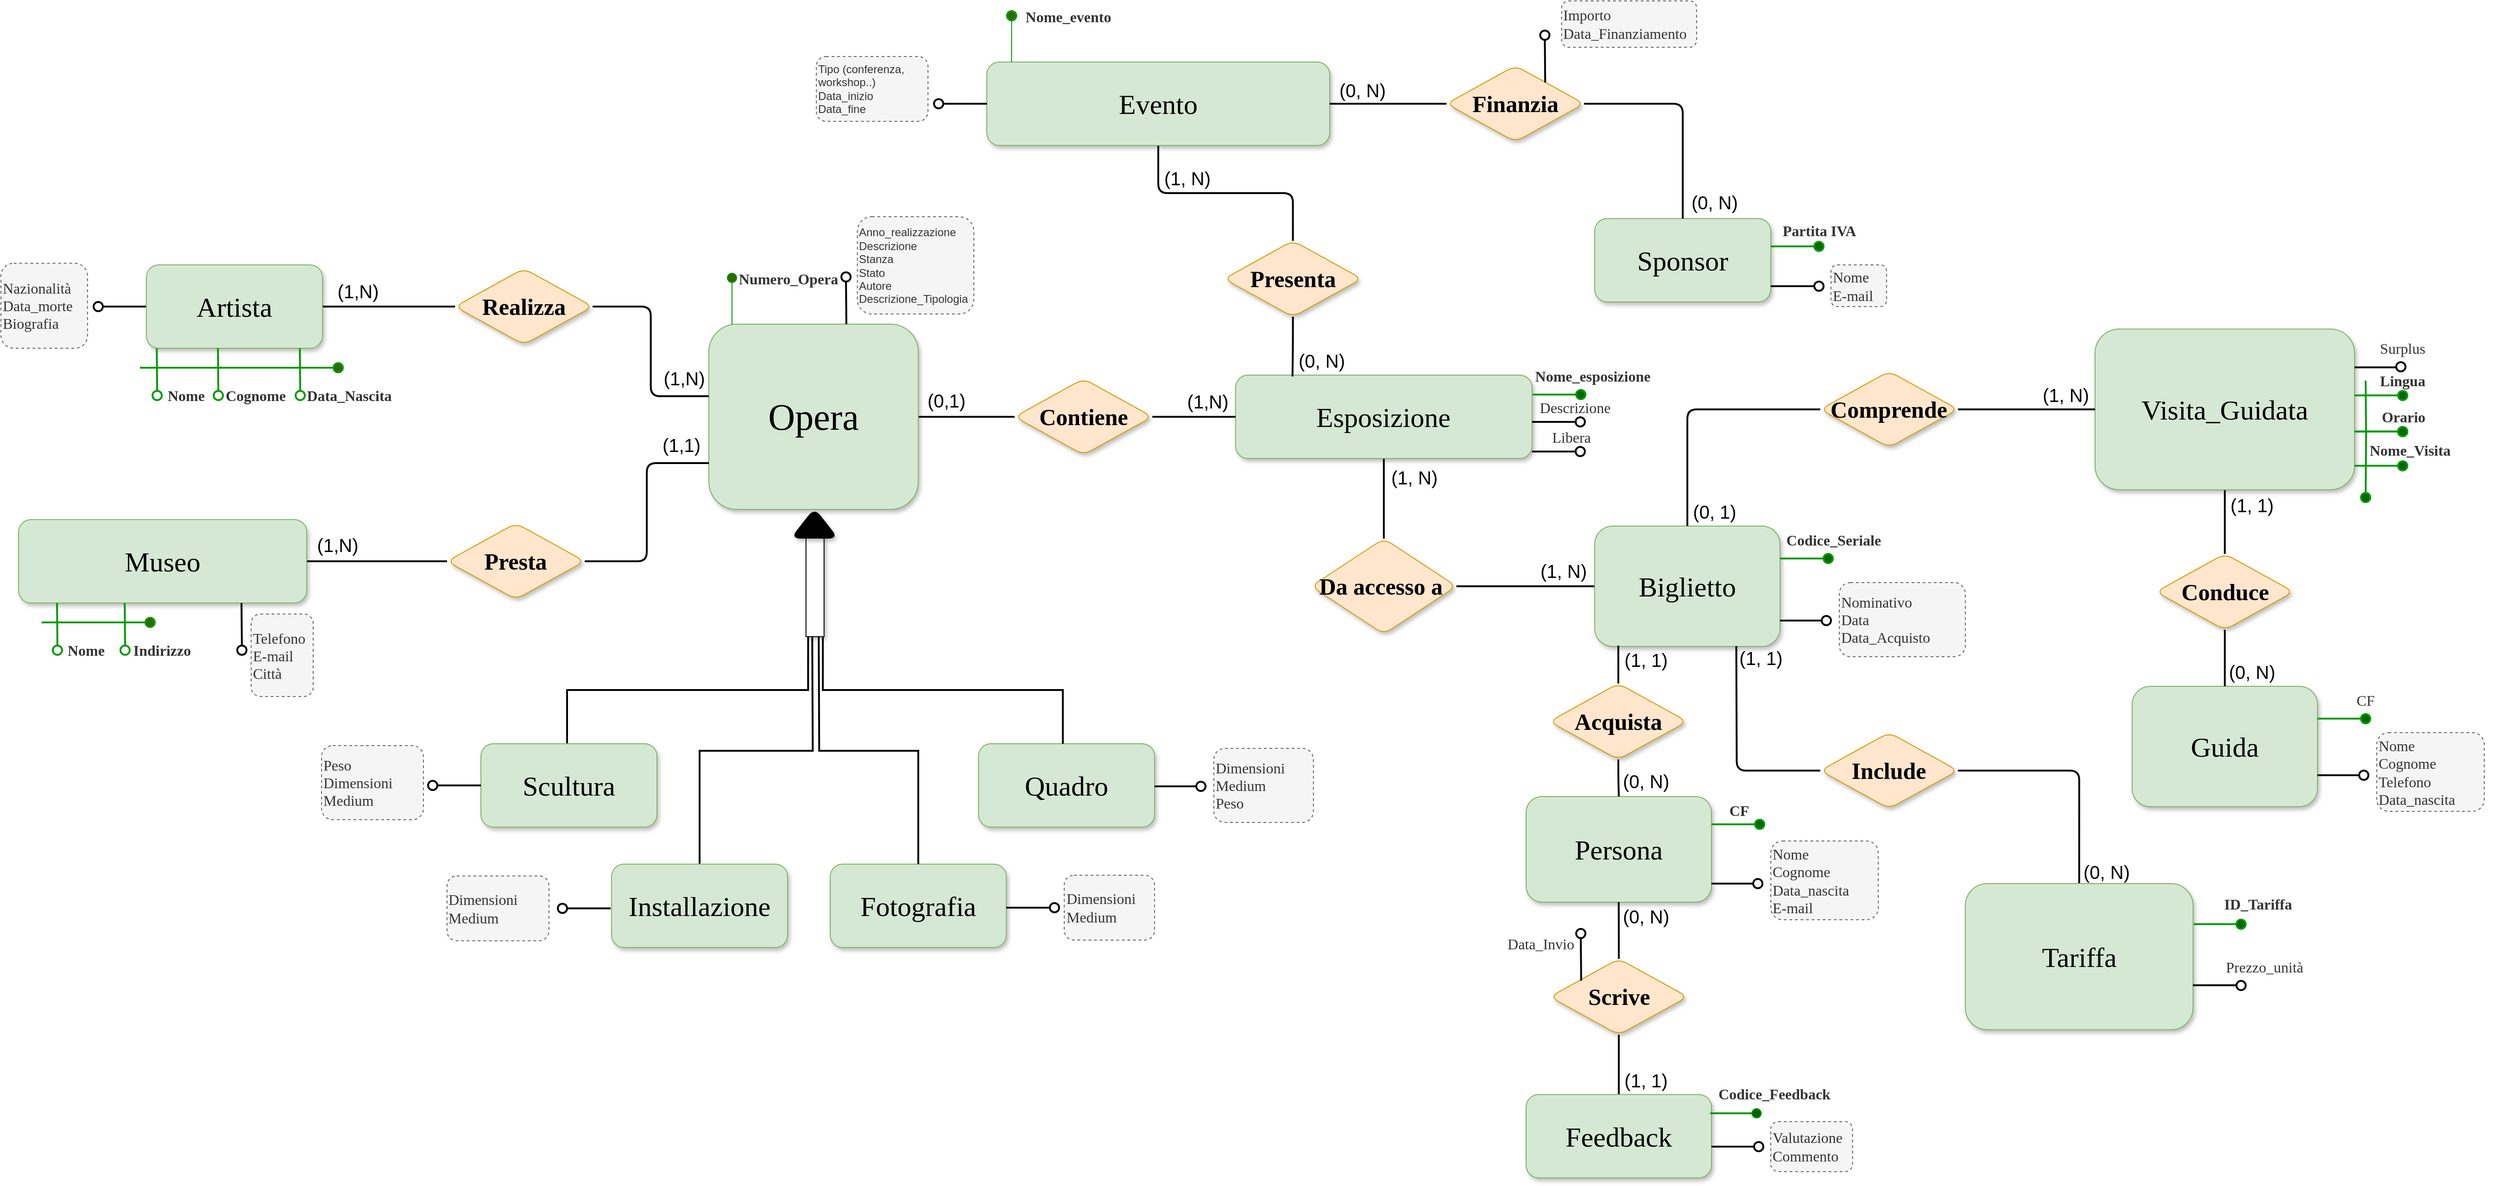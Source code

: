 <mxfile version="26.0.11">
  <diagram name="Page-1" id="HTOZjS7afstR1meojdEO">
    <mxGraphModel dx="2645" dy="870" grid="1" gridSize="10" guides="1" tooltips="1" connect="1" arrows="1" fold="1" page="1" pageScale="1" pageWidth="827" pageHeight="1169" math="0" shadow="0">
      <root>
        <mxCell id="0" />
        <mxCell id="1" parent="0" />
        <mxCell id="BxNZ6aTccqHbWHCgY8v--119" style="edgeStyle=orthogonalEdgeStyle;shape=connector;curved=0;rounded=1;orthogonalLoop=1;jettySize=auto;html=1;entryX=0;entryY=0.5;entryDx=0;entryDy=0;strokeColor=default;strokeWidth=2;align=center;verticalAlign=middle;fontFamily=Helvetica;fontSize=11;fontColor=default;labelBackgroundColor=default;endArrow=none;endFill=0;" parent="1" source="P5rdZ5vx_de0cUmey6Gz-5" target="P5rdZ5vx_de0cUmey6Gz-26" edge="1">
          <mxGeometry relative="1" as="geometry" />
        </mxCell>
        <mxCell id="P5rdZ5vx_de0cUmey6Gz-5" value="&lt;p&gt;&lt;font style=&quot;font-size: 40px;&quot; face=&quot;Times New Roman&quot;&gt;Opera&lt;/font&gt;&lt;/p&gt;" style="rounded=1;whiteSpace=wrap;html=1;shadow=1;fillColor=#d5e8d4;strokeColor=#82b366;" parent="1" vertex="1">
          <mxGeometry x="84" y="979" width="226" height="200" as="geometry" />
        </mxCell>
        <mxCell id="Rmn__w1MElvt7K0cSre3-23" style="edgeStyle=orthogonalEdgeStyle;shape=connector;curved=0;rounded=1;orthogonalLoop=1;jettySize=auto;html=1;entryX=1;entryY=0.5;entryDx=0;entryDy=0;strokeColor=default;strokeWidth=2;align=center;verticalAlign=middle;fontFamily=Helvetica;fontSize=12;fontColor=default;labelBackgroundColor=default;endArrow=none;endFill=0;" parent="1" source="P5rdZ5vx_de0cUmey6Gz-6" target="P5rdZ5vx_de0cUmey6Gz-55" edge="1">
          <mxGeometry relative="1" as="geometry" />
        </mxCell>
        <mxCell id="P5rdZ5vx_de0cUmey6Gz-6" value="&lt;p&gt;&lt;font style=&quot;font-size: 30px;&quot; face=&quot;Times New Roman&quot;&gt;Biglietto&lt;/font&gt;&lt;/p&gt;" style="rounded=1;whiteSpace=wrap;html=1;shadow=1;fillColor=#d5e8d4;strokeColor=#82b366;" parent="1" vertex="1">
          <mxGeometry x="1040" y="1197" width="200" height="130" as="geometry" />
        </mxCell>
        <mxCell id="BxNZ6aTccqHbWHCgY8v--125" style="edgeStyle=orthogonalEdgeStyle;shape=connector;curved=0;rounded=1;orthogonalLoop=1;jettySize=auto;html=1;entryX=0.5;entryY=0;entryDx=0;entryDy=0;strokeColor=default;strokeWidth=2;align=center;verticalAlign=middle;fontFamily=Helvetica;fontSize=11;fontColor=default;labelBackgroundColor=default;endArrow=none;endFill=0;" parent="1" source="P5rdZ5vx_de0cUmey6Gz-8" target="P5rdZ5vx_de0cUmey6Gz-55" edge="1">
          <mxGeometry relative="1" as="geometry" />
        </mxCell>
        <mxCell id="P5rdZ5vx_de0cUmey6Gz-8" value="&lt;p&gt;&lt;font style=&quot;font-size: 30px;&quot; face=&quot;Times New Roman&quot;&gt;Esposizione&lt;/font&gt;&lt;/p&gt;" style="rounded=1;whiteSpace=wrap;html=1;shadow=1;fillColor=#d5e8d4;strokeColor=#82b366;" parent="1" vertex="1">
          <mxGeometry x="652.42" y="1034" width="320" height="90" as="geometry" />
        </mxCell>
        <mxCell id="P5rdZ5vx_de0cUmey6Gz-9" value="&lt;p&gt;&lt;font style=&quot;font-size: 30px;&quot; face=&quot;Times New Roman&quot;&gt;Persona&lt;/font&gt;&lt;/p&gt;" style="rounded=1;whiteSpace=wrap;html=1;shadow=1;fillColor=#d5e8d4;strokeColor=#82b366;" parent="1" vertex="1">
          <mxGeometry x="966" y="1489" width="200" height="114" as="geometry" />
        </mxCell>
        <mxCell id="P5rdZ5vx_de0cUmey6Gz-10" style="edgeStyle=orthogonalEdgeStyle;shape=connector;curved=0;rounded=1;orthogonalLoop=1;jettySize=auto;html=1;entryX=0;entryY=0.5;entryDx=0;entryDy=0;strokeColor=default;align=center;verticalAlign=middle;fontFamily=Helvetica;fontSize=12;fontColor=default;labelBackgroundColor=default;endArrow=none;endFill=0;strokeWidth=2;" parent="1" source="P5rdZ5vx_de0cUmey6Gz-11" target="P5rdZ5vx_de0cUmey6Gz-23" edge="1">
          <mxGeometry relative="1" as="geometry">
            <mxPoint x="-149.05" y="935" as="targetPoint" />
          </mxGeometry>
        </mxCell>
        <mxCell id="P5rdZ5vx_de0cUmey6Gz-11" value="&lt;p&gt;&lt;font style=&quot;font-size: 30px;&quot; face=&quot;Times New Roman&quot;&gt;Museo&lt;/font&gt;&lt;/p&gt;" style="rounded=1;whiteSpace=wrap;html=1;shadow=1;fillColor=#d5e8d4;strokeColor=#82b366;" parent="1" vertex="1">
          <mxGeometry x="-660.95" y="1190" width="310.95" height="90" as="geometry" />
        </mxCell>
        <mxCell id="P5rdZ5vx_de0cUmey6Gz-18" style="edgeStyle=orthogonalEdgeStyle;shape=connector;curved=0;rounded=1;orthogonalLoop=1;jettySize=auto;html=1;strokeColor=default;align=center;verticalAlign=middle;fontFamily=Helvetica;fontSize=11;fontColor=default;labelBackgroundColor=default;endArrow=none;endFill=0;exitX=1;exitY=0.5;exitDx=0;exitDy=0;entryX=0;entryY=0.75;entryDx=0;entryDy=0;strokeWidth=2;" parent="1" source="P5rdZ5vx_de0cUmey6Gz-23" target="P5rdZ5vx_de0cUmey6Gz-5" edge="1">
          <mxGeometry relative="1" as="geometry">
            <mxPoint x="-34.09" y="935.42" as="sourcePoint" />
            <mxPoint x="40.0" y="935.42" as="targetPoint" />
          </mxGeometry>
        </mxCell>
        <mxCell id="P5rdZ5vx_de0cUmey6Gz-19" style="edgeStyle=orthogonalEdgeStyle;shape=connector;curved=0;rounded=1;orthogonalLoop=1;jettySize=auto;html=1;entryX=0.5;entryY=0;entryDx=0;entryDy=0;strokeColor=default;align=center;verticalAlign=middle;fontFamily=Helvetica;fontSize=12;fontColor=default;labelBackgroundColor=default;endArrow=none;endFill=0;strokeWidth=2;" parent="1" source="P5rdZ5vx_de0cUmey6Gz-20" target="P5rdZ5vx_de0cUmey6Gz-44" edge="1">
          <mxGeometry relative="1" as="geometry" />
        </mxCell>
        <mxCell id="P5rdZ5vx_de0cUmey6Gz-20" value="&lt;p&gt;&lt;font face=&quot;Times New Roman&quot; style=&quot;font-size: 30px;&quot;&gt;Evento&lt;/font&gt;&lt;/p&gt;" style="rounded=1;whiteSpace=wrap;html=1;shadow=1;fillColor=#d5e8d4;strokeColor=#82b366;" parent="1" vertex="1">
          <mxGeometry x="384.0" y="696" width="370" height="90" as="geometry" />
        </mxCell>
        <mxCell id="P5rdZ5vx_de0cUmey6Gz-23" value="&lt;font style=&quot;font-size: 25px;&quot; face=&quot;Garamond&quot;&gt;&lt;b style=&quot;&quot;&gt;Presta&lt;/b&gt;&lt;/font&gt;" style="rhombus;whiteSpace=wrap;html=1;rounded=1;shadow=1;strokeWidth=1;fillColor=#ffe6cc;strokeColor=#d79b00;" parent="1" vertex="1">
          <mxGeometry x="-198.58" y="1194" width="148.58" height="82" as="geometry" />
        </mxCell>
        <mxCell id="BxNZ6aTccqHbWHCgY8v--166" style="edgeStyle=orthogonalEdgeStyle;shape=connector;curved=0;rounded=1;orthogonalLoop=1;jettySize=auto;html=1;entryX=0;entryY=0.5;entryDx=0;entryDy=0;strokeColor=default;strokeWidth=2;align=center;verticalAlign=middle;fontFamily=Helvetica;fontSize=11;fontColor=default;labelBackgroundColor=default;endArrow=none;endFill=0;" parent="1" source="P5rdZ5vx_de0cUmey6Gz-26" target="P5rdZ5vx_de0cUmey6Gz-8" edge="1">
          <mxGeometry relative="1" as="geometry" />
        </mxCell>
        <mxCell id="P5rdZ5vx_de0cUmey6Gz-26" value="&lt;font style=&quot;font-size: 25px;&quot; face=&quot;Garamond&quot;&gt;&lt;b style=&quot;&quot;&gt;Contiene&lt;/b&gt;&lt;/font&gt;" style="rhombus;whiteSpace=wrap;html=1;rounded=1;shadow=1;strokeWidth=1;fillColor=#ffe6cc;strokeColor=#d79b00;" parent="1" vertex="1">
          <mxGeometry x="414" y="1038" width="148.58" height="82" as="geometry" />
        </mxCell>
        <mxCell id="Rmn__w1MElvt7K0cSre3-11" style="edgeStyle=orthogonalEdgeStyle;shape=connector;curved=0;rounded=1;orthogonalLoop=1;jettySize=auto;html=1;entryX=0.5;entryY=1;entryDx=0;entryDy=0;strokeColor=default;strokeWidth=2;align=center;verticalAlign=middle;fontFamily=Helvetica;fontSize=12;fontColor=default;labelBackgroundColor=default;endArrow=none;endFill=0;exitX=0.5;exitY=0;exitDx=0;exitDy=0;" parent="1" source="oXSpO9kbpZbX1wjSZ2se-28" target="P5rdZ5vx_de0cUmey6Gz-38" edge="1">
          <mxGeometry relative="1" as="geometry">
            <mxPoint x="1720" y="1214" as="sourcePoint" />
          </mxGeometry>
        </mxCell>
        <mxCell id="P5rdZ5vx_de0cUmey6Gz-38" value="&lt;p&gt;&lt;font style=&quot;font-size: 30px;&quot; face=&quot;Times New Roman&quot;&gt;Visita_Guidata&lt;/font&gt;&lt;/p&gt;" style="rounded=1;whiteSpace=wrap;html=1;shadow=1;fillColor=#d5e8d4;strokeColor=#82b366;" parent="1" vertex="1">
          <mxGeometry x="1580" y="984.25" width="280" height="173.5" as="geometry" />
        </mxCell>
        <mxCell id="P5rdZ5vx_de0cUmey6Gz-44" value="&lt;font style=&quot;font-size: 25px;&quot; face=&quot;Garamond&quot;&gt;&lt;b style=&quot;&quot;&gt;Presenta&lt;/b&gt;&lt;/font&gt;" style="rhombus;whiteSpace=wrap;html=1;rounded=1;shadow=1;strokeWidth=1;fillColor=#ffe6cc;strokeColor=#d79b00;" parent="1" vertex="1">
          <mxGeometry x="640.0" y="889" width="148.58" height="82" as="geometry" />
        </mxCell>
        <mxCell id="P5rdZ5vx_de0cUmey6Gz-55" value="&lt;font style=&quot;font-size: 25px;&quot; face=&quot;Garamond&quot;&gt;&lt;b style=&quot;&quot;&gt;Da accesso a&amp;nbsp;&lt;/b&gt;&lt;/font&gt;" style="rhombus;whiteSpace=wrap;html=1;rounded=1;shadow=1;strokeWidth=1;fillColor=#ffe6cc;strokeColor=#d79b00;" parent="1" vertex="1">
          <mxGeometry x="734.07" y="1210.5" width="156.71" height="103" as="geometry" />
        </mxCell>
        <mxCell id="P5rdZ5vx_de0cUmey6Gz-57" value="" style="edgeStyle=orthogonalEdgeStyle;rounded=1;orthogonalLoop=1;jettySize=auto;html=1;curved=0;strokeColor=default;endArrow=none;endFill=0;strokeWidth=2;" parent="1" source="P5rdZ5vx_de0cUmey6Gz-58" edge="1">
          <mxGeometry relative="1" as="geometry">
            <mxPoint x="1065.47" y="1326" as="targetPoint" />
          </mxGeometry>
        </mxCell>
        <mxCell id="iu3xrcg8m6JFRTdjgd5U-8" style="edgeStyle=orthogonalEdgeStyle;shape=connector;curved=0;rounded=1;orthogonalLoop=1;jettySize=auto;html=1;entryX=0.5;entryY=0;entryDx=0;entryDy=0;strokeColor=default;strokeWidth=2;align=center;verticalAlign=middle;fontFamily=Helvetica;fontSize=12;fontColor=default;labelBackgroundColor=default;endArrow=none;endFill=0;" parent="1" source="P5rdZ5vx_de0cUmey6Gz-58" target="P5rdZ5vx_de0cUmey6Gz-9" edge="1">
          <mxGeometry relative="1" as="geometry" />
        </mxCell>
        <mxCell id="P5rdZ5vx_de0cUmey6Gz-58" value="&lt;font style=&quot;font-size: 25px;&quot; face=&quot;Garamond&quot;&gt;&lt;b style=&quot;&quot;&gt;Acquista&lt;/b&gt;&lt;/font&gt;" style="rhombus;whiteSpace=wrap;html=1;rounded=1;shadow=1;strokeWidth=1;fillColor=#ffe6cc;strokeColor=#d79b00;" parent="1" vertex="1">
          <mxGeometry x="991.18" y="1367" width="148.58" height="82" as="geometry" />
        </mxCell>
        <mxCell id="P5rdZ5vx_de0cUmey6Gz-60" value="" style="edgeStyle=orthogonalEdgeStyle;shape=connector;curved=0;rounded=1;orthogonalLoop=1;jettySize=auto;html=1;strokeColor=default;strokeWidth=2;align=center;verticalAlign=middle;fontFamily=Helvetica;fontSize=12;fontColor=default;labelBackgroundColor=default;endArrow=none;endFill=0;exitX=0.5;exitY=1;exitDx=0;exitDy=0;" parent="1" source="P5rdZ5vx_de0cUmey6Gz-61" target="P5rdZ5vx_de0cUmey6Gz-70" edge="1">
          <mxGeometry relative="1" as="geometry" />
        </mxCell>
        <mxCell id="P5rdZ5vx_de0cUmey6Gz-61" value="&lt;font style=&quot;font-size: 25px;&quot; face=&quot;Garamond&quot;&gt;&lt;b style=&quot;&quot;&gt;Scrive&lt;/b&gt;&lt;/font&gt;" style="rhombus;whiteSpace=wrap;html=1;rounded=1;shadow=1;strokeWidth=1;fillColor=#ffe6cc;strokeColor=#d79b00;" parent="1" vertex="1">
          <mxGeometry x="991.71" y="1664.25" width="148.58" height="82" as="geometry" />
        </mxCell>
        <mxCell id="P5rdZ5vx_de0cUmey6Gz-70" value="&lt;p&gt;&lt;font style=&quot;font-size: 30px;&quot; face=&quot;Times New Roman&quot;&gt;Feedback&lt;/font&gt;&lt;/p&gt;" style="rounded=1;whiteSpace=wrap;html=1;shadow=1;fillColor=#d5e8d4;strokeColor=#82b366;" parent="1" vertex="1">
          <mxGeometry x="966" y="1810.72" width="200" height="90" as="geometry" />
        </mxCell>
        <mxCell id="P5rdZ5vx_de0cUmey6Gz-245" value="" style="endArrow=none;html=1;rounded=0;" parent="1" edge="1">
          <mxGeometry width="50" height="50" relative="1" as="geometry">
            <mxPoint x="1263.18" y="1478" as="sourcePoint" />
            <mxPoint x="1263.89" y="1478.0" as="targetPoint" />
          </mxGeometry>
        </mxCell>
        <mxCell id="BxNZ6aTccqHbWHCgY8v--1" value="" style="endArrow=none;html=1;rounded=0;entryX=0.078;entryY=1.035;entryDx=0;entryDy=0;entryPerimeter=0;exitX=0.5;exitY=0;exitDx=0;exitDy=0;endSize=7;strokeWidth=2;" parent="1" source="BxNZ6aTccqHbWHCgY8v--2" edge="1">
          <mxGeometry width="50" height="50" relative="1" as="geometry">
            <mxPoint x="-419.97" y="1309.85" as="sourcePoint" />
            <mxPoint x="-420.37" y="1280" as="targetPoint" />
          </mxGeometry>
        </mxCell>
        <mxCell id="BxNZ6aTccqHbWHCgY8v--2" value="" style="ellipse;whiteSpace=wrap;html=1;aspect=fixed;strokeWidth=2;" parent="1" vertex="1">
          <mxGeometry x="-424.97" y="1326" width="10" height="10" as="geometry" />
        </mxCell>
        <mxCell id="BxNZ6aTccqHbWHCgY8v--5" value="&lt;div&gt;&lt;span style=&quot;font-size: 16px; background-color: initial;&quot;&gt;&lt;font face=&quot;Times New Roman&quot;&gt;Telefono&lt;/font&gt;&lt;/span&gt;&lt;/div&gt;&lt;div&gt;&lt;font face=&quot;Times New Roman&quot; style=&quot;font-size: 16px;&quot;&gt;E-mail&lt;/font&gt;&lt;/div&gt;&lt;div&gt;&lt;font face=&quot;Times New Roman&quot; style=&quot;font-size: 16px;&quot;&gt;Città&lt;/font&gt;&lt;/div&gt;" style="rounded=1;whiteSpace=wrap;html=1;dashed=1;fillColor=#f5f5f5;fontColor=#333333;strokeColor=#666666;align=left;" parent="1" vertex="1">
          <mxGeometry x="-409.97" y="1292" width="66.97" height="89" as="geometry" />
        </mxCell>
        <mxCell id="BxNZ6aTccqHbWHCgY8v--9" value="" style="endArrow=none;html=1;rounded=0;entryX=0.078;entryY=1.035;entryDx=0;entryDy=0;entryPerimeter=0;exitX=0.5;exitY=0;exitDx=0;exitDy=0;strokeColor=#009900;strokeWidth=2;" parent="1" source="BxNZ6aTccqHbWHCgY8v--10" edge="1">
          <mxGeometry width="50" height="50" relative="1" as="geometry">
            <mxPoint x="-619.05" y="1309.85" as="sourcePoint" />
            <mxPoint x="-619.45" y="1280" as="targetPoint" />
          </mxGeometry>
        </mxCell>
        <mxCell id="BxNZ6aTccqHbWHCgY8v--10" value="" style="ellipse;whiteSpace=wrap;html=1;aspect=fixed;strokeColor=#009900;gradientColor=none;fillColor=none;strokeWidth=2;" parent="1" vertex="1">
          <mxGeometry x="-624.05" y="1326" width="10" height="10" as="geometry" />
        </mxCell>
        <mxCell id="BxNZ6aTccqHbWHCgY8v--12" value="&lt;font style=&quot;color: rgb(51, 51, 51); text-align: left; font-size: 16px;&quot; face=&quot;Times New Roman&quot;&gt;&lt;b style=&quot;&quot;&gt;Nome&lt;/b&gt;&lt;/font&gt;" style="text;html=1;align=center;verticalAlign=middle;whiteSpace=wrap;rounded=0;" parent="1" vertex="1">
          <mxGeometry x="-618.05" y="1316" width="60" height="30" as="geometry" />
        </mxCell>
        <mxCell id="BxNZ6aTccqHbWHCgY8v--13" value="" style="endArrow=none;html=1;rounded=0;entryX=0.078;entryY=1.035;entryDx=0;entryDy=0;entryPerimeter=0;exitX=0.5;exitY=0;exitDx=0;exitDy=0;strokeColor=#009900;strokeWidth=2;" parent="1" source="BxNZ6aTccqHbWHCgY8v--14" edge="1">
          <mxGeometry width="50" height="50" relative="1" as="geometry">
            <mxPoint x="-546" y="1309.85" as="sourcePoint" />
            <mxPoint x="-546.4" y="1280" as="targetPoint" />
          </mxGeometry>
        </mxCell>
        <mxCell id="BxNZ6aTccqHbWHCgY8v--14" value="" style="ellipse;whiteSpace=wrap;html=1;aspect=fixed;strokeColor=#009900;gradientColor=none;fillColor=none;strokeWidth=2;" parent="1" vertex="1">
          <mxGeometry x="-551" y="1326" width="10" height="10" as="geometry" />
        </mxCell>
        <mxCell id="BxNZ6aTccqHbWHCgY8v--15" value="&lt;font style=&quot;color: rgb(51, 51, 51); text-align: left; font-size: 16px;&quot; face=&quot;Times New Roman&quot;&gt;&lt;b style=&quot;&quot;&gt;Indirizzo&lt;/b&gt;&lt;/font&gt;" style="text;html=1;align=center;verticalAlign=middle;whiteSpace=wrap;rounded=0;" parent="1" vertex="1">
          <mxGeometry x="-536" y="1316" width="60" height="30" as="geometry" />
        </mxCell>
        <mxCell id="BxNZ6aTccqHbWHCgY8v--16" value="" style="endArrow=none;html=1;rounded=0;strokeColor=#009900;strokeWidth=2;" parent="1" edge="1">
          <mxGeometry width="50" height="50" relative="1" as="geometry">
            <mxPoint x="-636.05" y="1301" as="sourcePoint" />
            <mxPoint x="-521" y="1301" as="targetPoint" />
          </mxGeometry>
        </mxCell>
        <mxCell id="BxNZ6aTccqHbWHCgY8v--17" value="" style="ellipse;whiteSpace=wrap;html=1;aspect=fixed;strokeColor=#009900;gradientColor=none;fillColor=#336600;strokeWidth=2;" parent="1" vertex="1">
          <mxGeometry x="-524" y="1296" width="10" height="10" as="geometry" />
        </mxCell>
        <mxCell id="BxNZ6aTccqHbWHCgY8v--61" style="edgeStyle=orthogonalEdgeStyle;shape=connector;curved=0;rounded=1;orthogonalLoop=1;jettySize=auto;html=1;entryX=1;entryY=0.5;entryDx=0;entryDy=0;strokeColor=default;strokeWidth=2;align=center;verticalAlign=middle;fontFamily=Helvetica;fontSize=11;fontColor=default;labelBackgroundColor=default;endArrow=none;endFill=0;" parent="1" source="BxNZ6aTccqHbWHCgY8v--38" target="BxNZ6aTccqHbWHCgY8v--41" edge="1">
          <mxGeometry relative="1" as="geometry" />
        </mxCell>
        <mxCell id="BxNZ6aTccqHbWHCgY8v--38" value="&lt;font style=&quot;font-size: 25px;&quot; face=&quot;Garamond&quot;&gt;&lt;b style=&quot;&quot;&gt;Realizza&lt;/b&gt;&lt;/font&gt;" style="rhombus;whiteSpace=wrap;html=1;rounded=1;shadow=1;strokeWidth=1;fillColor=#ffe6cc;strokeColor=#d79b00;" parent="1" vertex="1">
          <mxGeometry x="-190.0" y="919.0" width="148.58" height="82" as="geometry" />
        </mxCell>
        <mxCell id="BxNZ6aTccqHbWHCgY8v--40" style="edgeStyle=orthogonalEdgeStyle;shape=connector;curved=0;rounded=1;orthogonalLoop=1;jettySize=auto;html=1;entryX=-0.001;entryY=0.389;entryDx=0;entryDy=0;entryPerimeter=0;strokeColor=default;strokeWidth=2;align=center;verticalAlign=middle;fontFamily=Helvetica;fontSize=11;fontColor=default;labelBackgroundColor=default;endArrow=none;endFill=0;" parent="1" source="BxNZ6aTccqHbWHCgY8v--38" target="P5rdZ5vx_de0cUmey6Gz-5" edge="1">
          <mxGeometry relative="1" as="geometry" />
        </mxCell>
        <mxCell id="BxNZ6aTccqHbWHCgY8v--59" style="edgeStyle=orthogonalEdgeStyle;shape=connector;curved=0;rounded=1;orthogonalLoop=1;jettySize=auto;html=1;strokeColor=default;strokeWidth=2;align=center;verticalAlign=middle;fontFamily=Helvetica;fontSize=11;fontColor=default;labelBackgroundColor=default;endArrow=none;endFill=0;" parent="1" source="BxNZ6aTccqHbWHCgY8v--41" edge="1">
          <mxGeometry relative="1" as="geometry">
            <mxPoint x="-570" y="960" as="targetPoint" />
          </mxGeometry>
        </mxCell>
        <mxCell id="BxNZ6aTccqHbWHCgY8v--41" value="&lt;p&gt;&lt;font style=&quot;font-size: 30px;&quot; face=&quot;Times New Roman&quot;&gt;Artista&lt;/font&gt;&lt;/p&gt;" style="rounded=1;whiteSpace=wrap;html=1;shadow=1;fillColor=#d5e8d4;strokeColor=#82b366;" parent="1" vertex="1">
          <mxGeometry x="-523" y="915.0" width="190" height="90" as="geometry" />
        </mxCell>
        <mxCell id="BxNZ6aTccqHbWHCgY8v--42" value="" style="endArrow=none;html=1;rounded=0;entryX=0.078;entryY=1.035;entryDx=0;entryDy=0;entryPerimeter=0;exitX=0.5;exitY=0;exitDx=0;exitDy=0;strokeColor=#009900;strokeWidth=2;" parent="1" source="BxNZ6aTccqHbWHCgY8v--43" edge="1">
          <mxGeometry width="50" height="50" relative="1" as="geometry">
            <mxPoint x="-511.42" y="1034.85" as="sourcePoint" />
            <mxPoint x="-511.82" y="1005.0" as="targetPoint" />
          </mxGeometry>
        </mxCell>
        <mxCell id="BxNZ6aTccqHbWHCgY8v--43" value="" style="ellipse;whiteSpace=wrap;html=1;aspect=fixed;strokeColor=#009900;gradientColor=none;fillColor=none;strokeWidth=2;" parent="1" vertex="1">
          <mxGeometry x="-516.42" y="1051" width="10" height="10" as="geometry" />
        </mxCell>
        <mxCell id="BxNZ6aTccqHbWHCgY8v--44" value="&lt;font style=&quot;color: rgb(51, 51, 51); text-align: left; font-size: 16px;&quot; face=&quot;Times New Roman&quot;&gt;&lt;b style=&quot;&quot;&gt;Nome&lt;/b&gt;&lt;/font&gt;" style="text;html=1;align=center;verticalAlign=middle;whiteSpace=wrap;rounded=0;" parent="1" vertex="1">
          <mxGeometry x="-510.42" y="1041" width="60" height="30" as="geometry" />
        </mxCell>
        <mxCell id="BxNZ6aTccqHbWHCgY8v--45" value="" style="endArrow=none;html=1;rounded=0;entryX=0.078;entryY=1.035;entryDx=0;entryDy=0;entryPerimeter=0;exitX=0.5;exitY=0;exitDx=0;exitDy=0;strokeColor=#009900;strokeWidth=2;" parent="1" source="BxNZ6aTccqHbWHCgY8v--46" edge="1">
          <mxGeometry width="50" height="50" relative="1" as="geometry">
            <mxPoint x="-445.37" y="1034.85" as="sourcePoint" />
            <mxPoint x="-445.77" y="1005.0" as="targetPoint" />
          </mxGeometry>
        </mxCell>
        <mxCell id="BxNZ6aTccqHbWHCgY8v--46" value="" style="ellipse;whiteSpace=wrap;html=1;aspect=fixed;strokeColor=#009900;gradientColor=none;fillColor=none;strokeWidth=2;" parent="1" vertex="1">
          <mxGeometry x="-450.37" y="1051" width="10" height="10" as="geometry" />
        </mxCell>
        <mxCell id="BxNZ6aTccqHbWHCgY8v--47" value="&lt;font style=&quot;color: rgb(51, 51, 51); text-align: left; font-size: 16px;&quot; face=&quot;Times New Roman&quot;&gt;&lt;b style=&quot;&quot;&gt;Cognome&lt;/b&gt;&lt;/font&gt;" style="text;html=1;align=center;verticalAlign=middle;whiteSpace=wrap;rounded=0;" parent="1" vertex="1">
          <mxGeometry x="-435.37" y="1041" width="60" height="30" as="geometry" />
        </mxCell>
        <mxCell id="BxNZ6aTccqHbWHCgY8v--48" value="" style="endArrow=none;html=1;rounded=0;strokeColor=#009900;entryX=0;entryY=0.5;entryDx=0;entryDy=0;strokeWidth=2;" parent="1" target="BxNZ6aTccqHbWHCgY8v--49" edge="1">
          <mxGeometry width="50" height="50" relative="1" as="geometry">
            <mxPoint x="-530" y="1026" as="sourcePoint" />
            <mxPoint x="-401.37" y="1026" as="targetPoint" />
          </mxGeometry>
        </mxCell>
        <mxCell id="BxNZ6aTccqHbWHCgY8v--49" value="" style="ellipse;whiteSpace=wrap;html=1;aspect=fixed;strokeColor=#009900;gradientColor=none;fillColor=#336600;strokeWidth=2;" parent="1" vertex="1">
          <mxGeometry x="-321" y="1021.0" width="10" height="10" as="geometry" />
        </mxCell>
        <mxCell id="BxNZ6aTccqHbWHCgY8v--50" value="" style="endArrow=none;html=1;rounded=0;entryX=0.078;entryY=1.035;entryDx=0;entryDy=0;entryPerimeter=0;exitX=0.5;exitY=0;exitDx=0;exitDy=0;strokeColor=#009900;strokeWidth=2;" parent="1" source="BxNZ6aTccqHbWHCgY8v--51" edge="1">
          <mxGeometry width="50" height="50" relative="1" as="geometry">
            <mxPoint x="-357" y="1034.85" as="sourcePoint" />
            <mxPoint x="-357.4" y="1005.0" as="targetPoint" />
          </mxGeometry>
        </mxCell>
        <mxCell id="BxNZ6aTccqHbWHCgY8v--51" value="" style="ellipse;whiteSpace=wrap;html=1;aspect=fixed;strokeColor=#009900;gradientColor=none;fillColor=none;strokeWidth=2;" parent="1" vertex="1">
          <mxGeometry x="-362" y="1051" width="10" height="10" as="geometry" />
        </mxCell>
        <mxCell id="BxNZ6aTccqHbWHCgY8v--52" value="&lt;font style=&quot;color: rgb(51, 51, 51); text-align: left; font-size: 16px;&quot; face=&quot;Times New Roman&quot;&gt;&lt;b style=&quot;&quot;&gt;Data_Nascita&lt;/b&gt;&lt;/font&gt;" style="text;html=1;align=center;verticalAlign=middle;whiteSpace=wrap;rounded=0;" parent="1" vertex="1">
          <mxGeometry x="-334" y="1041" width="60" height="30" as="geometry" />
        </mxCell>
        <mxCell id="BxNZ6aTccqHbWHCgY8v--56" value="" style="ellipse;whiteSpace=wrap;html=1;aspect=fixed;strokeWidth=2;" parent="1" vertex="1">
          <mxGeometry x="-580" y="955.0" width="10" height="10" as="geometry" />
        </mxCell>
        <mxCell id="BxNZ6aTccqHbWHCgY8v--60" value="&lt;div&gt;&lt;font face=&quot;Times New Roman&quot;&gt;&lt;span style=&quot;font-size: 16px;&quot;&gt;&lt;br&gt;&lt;/span&gt;&lt;/font&gt;&lt;/div&gt;&lt;div&gt;&lt;font face=&quot;Times New Roman&quot;&gt;&lt;span style=&quot;font-size: 16px;&quot;&gt;Nazionalità&lt;/span&gt;&lt;/font&gt;&lt;/div&gt;&lt;div&gt;&lt;font face=&quot;Times New Roman&quot;&gt;&lt;span style=&quot;font-size: 16px;&quot;&gt;Data_morte&lt;/span&gt;&lt;/font&gt;&lt;/div&gt;&lt;div&gt;&lt;font face=&quot;Times New Roman&quot;&gt;&lt;span style=&quot;font-size: 16px;&quot;&gt;Biografia&lt;/span&gt;&lt;/font&gt;&lt;/div&gt;&lt;div&gt;&lt;font face=&quot;Times New Roman&quot;&gt;&lt;span style=&quot;font-size: 16px;&quot;&gt;&lt;br&gt;&lt;/span&gt;&lt;/font&gt;&lt;/div&gt;" style="rounded=1;whiteSpace=wrap;html=1;dashed=1;fillColor=#f5f5f5;fontColor=#333333;strokeColor=#666666;align=left;" parent="1" vertex="1">
          <mxGeometry x="-680" y="913.28" width="93.48" height="91.72" as="geometry" />
        </mxCell>
        <mxCell id="BxNZ6aTccqHbWHCgY8v--72" value="" style="group;rotation=90;" parent="1" vertex="1" connectable="0">
          <mxGeometry x="93" y="990" width="188.15" height="560.029" as="geometry" />
        </mxCell>
        <mxCell id="BxNZ6aTccqHbWHCgY8v--64" style="edgeStyle=orthogonalEdgeStyle;shape=connector;curved=0;rounded=0;orthogonalLoop=1;jettySize=auto;html=1;entryX=1;entryY=0.5;entryDx=0;entryDy=0;strokeColor=default;align=center;verticalAlign=middle;fontFamily=Helvetica;fontSize=12;fontColor=default;labelBackgroundColor=default;endArrow=none;endFill=0;strokeWidth=2;endSize=6;startFill=1;exitX=0.5;exitY=0;exitDx=0;exitDy=0;" parent="BxNZ6aTccqHbWHCgY8v--72" source="BxNZ6aTccqHbWHCgY8v--82" edge="1">
          <mxGeometry relative="1" as="geometry">
            <mxPoint x="102" y="376" as="sourcePoint" />
            <mxPoint x="102.575" y="326.325" as="targetPoint" />
          </mxGeometry>
        </mxCell>
        <mxCell id="BxNZ6aTccqHbWHCgY8v--67" value="" style="rounded=0;whiteSpace=wrap;html=1;shadow=1;strokeColor=default;align=center;verticalAlign=middle;fontFamily=Helvetica;fontSize=12;fontColor=default;fillColor=default;rotation=90;" parent="BxNZ6aTccqHbWHCgY8v--72" vertex="1">
          <mxGeometry x="52" y="263" width="107.15" height="19.5" as="geometry" />
        </mxCell>
        <mxCell id="BxNZ6aTccqHbWHCgY8v--69" value="" style="triangle;whiteSpace=wrap;html=1;rounded=1;shadow=1;strokeColor=default;align=center;verticalAlign=middle;fontFamily=Helvetica;fontSize=12;fontColor=default;fillColor=#000000;rotation=-90;" parent="BxNZ6aTccqHbWHCgY8v--72" vertex="1">
          <mxGeometry x="89" y="179" width="31.9" height="50" as="geometry" />
        </mxCell>
        <mxCell id="BxNZ6aTccqHbWHCgY8v--90" style="edgeStyle=orthogonalEdgeStyle;shape=connector;curved=0;rounded=0;orthogonalLoop=1;jettySize=auto;html=1;strokeColor=default;strokeWidth=2;align=center;verticalAlign=middle;fontFamily=Helvetica;fontSize=12;fontColor=default;labelBackgroundColor=default;startFill=1;endArrow=none;endFill=0;endSize=6;exitX=0.5;exitY=0;exitDx=0;exitDy=0;entryX=1.002;entryY=0.881;entryDx=0;entryDy=0;entryPerimeter=0;" parent="1" target="BxNZ6aTccqHbWHCgY8v--67" edge="1">
          <mxGeometry relative="1" as="geometry">
            <mxPoint x="-70" y="1432" as="sourcePoint" />
            <mxPoint x="191" y="1322" as="targetPoint" />
            <Array as="points">
              <mxPoint x="-69" y="1432" />
              <mxPoint x="-69" y="1374" />
              <mxPoint x="191" y="1374" />
            </Array>
          </mxGeometry>
        </mxCell>
        <mxCell id="BxNZ6aTccqHbWHCgY8v--80" value="&lt;p&gt;&lt;font style=&quot;font-size: 30px;&quot; face=&quot;Times New Roman&quot;&gt;Scultura&lt;/font&gt;&lt;/p&gt;" style="rounded=1;whiteSpace=wrap;html=1;shadow=1;fillColor=#d5e8d4;strokeColor=#82b366;" parent="1" vertex="1">
          <mxGeometry x="-162" y="1432" width="190" height="90" as="geometry" />
        </mxCell>
        <mxCell id="BxNZ6aTccqHbWHCgY8v--81" value="&lt;p&gt;&lt;font style=&quot;font-size: 30px;&quot; face=&quot;Times New Roman&quot;&gt;Quadro&lt;/font&gt;&lt;/p&gt;" style="rounded=1;whiteSpace=wrap;html=1;shadow=1;fillColor=#d5e8d4;strokeColor=#82b366;" parent="1" vertex="1">
          <mxGeometry x="375" y="1432" width="190" height="90" as="geometry" />
        </mxCell>
        <mxCell id="BxNZ6aTccqHbWHCgY8v--82" value="&lt;p&gt;&lt;font style=&quot;font-size: 30px;&quot; face=&quot;Times New Roman&quot;&gt;Installazione&lt;/font&gt;&lt;/p&gt;" style="rounded=1;whiteSpace=wrap;html=1;shadow=1;fillColor=#d5e8d4;strokeColor=#82b366;" parent="1" vertex="1">
          <mxGeometry x="-21" y="1562" width="190" height="90" as="geometry" />
        </mxCell>
        <mxCell id="BxNZ6aTccqHbWHCgY8v--83" value="&lt;p&gt;&lt;font style=&quot;font-size: 30px;&quot; face=&quot;Times New Roman&quot;&gt;Fotografia&lt;/font&gt;&lt;/p&gt;" style="rounded=1;whiteSpace=wrap;html=1;shadow=1;fillColor=#d5e8d4;strokeColor=#82b366;" parent="1" vertex="1">
          <mxGeometry x="215" y="1562" width="190" height="90" as="geometry" />
        </mxCell>
        <mxCell id="BxNZ6aTccqHbWHCgY8v--86" style="edgeStyle=orthogonalEdgeStyle;shape=connector;curved=0;rounded=0;orthogonalLoop=1;jettySize=auto;html=1;entryX=1;entryY=0.5;entryDx=0;entryDy=0;strokeColor=default;align=center;verticalAlign=middle;fontFamily=Helvetica;fontSize=12;fontColor=default;labelBackgroundColor=default;endArrow=none;endFill=0;strokeWidth=2;endSize=6;startFill=1;exitX=0.5;exitY=0;exitDx=0;exitDy=0;" parent="1" source="BxNZ6aTccqHbWHCgY8v--83" edge="1">
          <mxGeometry relative="1" as="geometry">
            <mxPoint x="202" y="1366" as="sourcePoint" />
            <mxPoint x="202.575" y="1316.325" as="targetPoint" />
          </mxGeometry>
        </mxCell>
        <mxCell id="BxNZ6aTccqHbWHCgY8v--92" style="edgeStyle=orthogonalEdgeStyle;shape=connector;curved=0;rounded=0;orthogonalLoop=1;jettySize=auto;html=1;strokeColor=default;strokeWidth=2;align=center;verticalAlign=middle;fontFamily=Helvetica;fontSize=12;fontColor=default;labelBackgroundColor=default;startFill=1;endArrow=none;endFill=0;endSize=6;exitX=0.5;exitY=0;exitDx=0;exitDy=0;" parent="1" edge="1">
          <mxGeometry relative="1" as="geometry">
            <mxPoint x="207.0" y="1317" as="sourcePoint" />
            <mxPoint x="466" y="1432" as="targetPoint" />
            <Array as="points">
              <mxPoint x="207" y="1374" />
              <mxPoint x="466" y="1374" />
              <mxPoint x="466" y="1432" />
            </Array>
          </mxGeometry>
        </mxCell>
        <mxCell id="BxNZ6aTccqHbWHCgY8v--95" style="edgeStyle=orthogonalEdgeStyle;shape=connector;curved=0;rounded=1;orthogonalLoop=1;jettySize=auto;html=1;strokeColor=default;strokeWidth=2;align=center;verticalAlign=middle;fontFamily=Helvetica;fontSize=11;fontColor=default;labelBackgroundColor=default;endArrow=none;endFill=0;" parent="1" edge="1">
          <mxGeometry relative="1" as="geometry">
            <mxPoint x="-209" y="1477" as="targetPoint" />
            <mxPoint x="-162" y="1477" as="sourcePoint" />
          </mxGeometry>
        </mxCell>
        <mxCell id="BxNZ6aTccqHbWHCgY8v--96" value="" style="ellipse;whiteSpace=wrap;html=1;aspect=fixed;strokeWidth=2;" parent="1" vertex="1">
          <mxGeometry x="-219" y="1472" width="10" height="10" as="geometry" />
        </mxCell>
        <mxCell id="BxNZ6aTccqHbWHCgY8v--97" value="&lt;div&gt;&lt;span style=&quot;font-size: 16px; font-family: &amp;quot;Times New Roman&amp;quot;; background-color: transparent; color: light-dark(rgb(51, 51, 51), rgb(193, 193, 193));&quot;&gt;Peso&lt;/span&gt;&lt;/div&gt;&lt;div&gt;&lt;div&gt;&lt;font face=&quot;Times New Roman&quot;&gt;&lt;span style=&quot;font-size: 16px;&quot;&gt;Dimensioni&lt;/span&gt;&lt;/font&gt;&lt;/div&gt;&lt;div&gt;&lt;font face=&quot;Times New Roman&quot;&gt;&lt;span style=&quot;font-size: 16px;&quot;&gt;Medium&amp;nbsp;&lt;/span&gt;&lt;/font&gt;&lt;/div&gt;&lt;/div&gt;" style="rounded=1;whiteSpace=wrap;html=1;dashed=1;fillColor=#f5f5f5;fontColor=#333333;strokeColor=#666666;align=left;" parent="1" vertex="1">
          <mxGeometry x="-334" y="1434" width="110" height="80" as="geometry" />
        </mxCell>
        <mxCell id="BxNZ6aTccqHbWHCgY8v--99" style="edgeStyle=orthogonalEdgeStyle;shape=connector;curved=0;rounded=1;orthogonalLoop=1;jettySize=auto;html=1;strokeColor=default;strokeWidth=2;align=center;verticalAlign=middle;fontFamily=Helvetica;fontSize=11;fontColor=default;labelBackgroundColor=default;endArrow=none;endFill=0;" parent="1" edge="1">
          <mxGeometry relative="1" as="geometry">
            <mxPoint x="-69" y="1609.72" as="targetPoint" />
            <mxPoint x="-22" y="1609.72" as="sourcePoint" />
          </mxGeometry>
        </mxCell>
        <mxCell id="BxNZ6aTccqHbWHCgY8v--100" value="" style="ellipse;whiteSpace=wrap;html=1;aspect=fixed;strokeWidth=2;" parent="1" vertex="1">
          <mxGeometry x="-79" y="1604.72" width="10" height="10" as="geometry" />
        </mxCell>
        <mxCell id="BxNZ6aTccqHbWHCgY8v--101" value="&lt;div&gt;&lt;span style=&quot;font-family: &amp;quot;Times New Roman&amp;quot;; font-size: 16px; background-color: transparent; color: light-dark(rgb(51, 51, 51), rgb(193, 193, 193));&quot;&gt;Dimensioni&amp;nbsp;&lt;/span&gt;&lt;/div&gt;&lt;div&gt;&lt;span style=&quot;font-size: 16px; font-family: &amp;quot;Times New Roman&amp;quot;; background-color: transparent; color: light-dark(rgb(51, 51, 51), rgb(193, 193, 193));&quot;&gt;Medium&lt;/span&gt;&lt;/div&gt;" style="rounded=1;whiteSpace=wrap;html=1;dashed=1;fillColor=#f5f5f5;fontColor=#333333;strokeColor=#666666;align=left;" parent="1" vertex="1">
          <mxGeometry x="-198.58" y="1574.72" width="110" height="70" as="geometry" />
        </mxCell>
        <mxCell id="BxNZ6aTccqHbWHCgY8v--107" value="" style="group;flipH=1;" parent="1" vertex="1" connectable="0">
          <mxGeometry x="405" y="1564" width="196" height="90" as="geometry" />
        </mxCell>
        <mxCell id="BxNZ6aTccqHbWHCgY8v--104" style="edgeStyle=orthogonalEdgeStyle;shape=connector;curved=0;rounded=1;orthogonalLoop=1;jettySize=auto;html=1;strokeColor=default;strokeWidth=2;align=center;verticalAlign=middle;fontFamily=Helvetica;fontSize=11;fontColor=default;labelBackgroundColor=default;endArrow=none;endFill=0;" parent="BxNZ6aTccqHbWHCgY8v--107" edge="1">
          <mxGeometry relative="1" as="geometry">
            <mxPoint x="47" y="45" as="targetPoint" />
            <mxPoint y="45" as="sourcePoint" />
          </mxGeometry>
        </mxCell>
        <mxCell id="BxNZ6aTccqHbWHCgY8v--105" value="" style="ellipse;whiteSpace=wrap;html=1;aspect=fixed;strokeWidth=2;" parent="BxNZ6aTccqHbWHCgY8v--107" vertex="1">
          <mxGeometry x="47" y="40" width="10" height="10" as="geometry" />
        </mxCell>
        <mxCell id="BxNZ6aTccqHbWHCgY8v--106" value="&lt;div&gt;&lt;span style=&quot;font-size: 16px; font-family: &amp;quot;Times New Roman&amp;quot;; background-color: transparent; color: light-dark(rgb(51, 51, 51), rgb(193, 193, 193));&quot;&gt;&lt;br&gt;&lt;/span&gt;&lt;/div&gt;&lt;div&gt;&lt;span style=&quot;font-size: 16px; font-family: &amp;quot;Times New Roman&amp;quot;; background-color: transparent; color: light-dark(rgb(51, 51, 51), rgb(193, 193, 193));&quot;&gt;Dimensioni&lt;/span&gt;&lt;/div&gt;&lt;div&gt;&lt;div&gt;&lt;span style=&quot;font-family: &amp;quot;Times New Roman&amp;quot;; font-size: 16px; background-color: initial;&quot;&gt;Medium&lt;/span&gt;&lt;/div&gt;&lt;/div&gt;&lt;div&gt;&lt;span style=&quot;font-family: &amp;quot;Times New Roman&amp;quot;; font-size: 16px; background-color: initial;&quot;&gt;&lt;br&gt;&lt;/span&gt;&lt;/div&gt;" style="rounded=1;whiteSpace=wrap;html=1;dashed=1;fillColor=#f5f5f5;fontColor=#333333;strokeColor=#666666;align=left;" parent="BxNZ6aTccqHbWHCgY8v--107" vertex="1">
          <mxGeometry x="62.52" y="10" width="97.48" height="70" as="geometry" />
        </mxCell>
        <mxCell id="BxNZ6aTccqHbWHCgY8v--108" value="" style="group;flipH=1;" parent="1" vertex="1" connectable="0">
          <mxGeometry x="565" y="1432" width="196" height="90" as="geometry" />
        </mxCell>
        <mxCell id="BxNZ6aTccqHbWHCgY8v--111" value="&lt;div&gt;&lt;span style=&quot;background-color: transparent; color: light-dark(rgb(51, 51, 51), rgb(193, 193, 193)); font-family: &amp;quot;Times New Roman&amp;quot;; font-size: 16px;&quot;&gt;&lt;br&gt;&lt;/span&gt;&lt;/div&gt;&lt;div&gt;&lt;span style=&quot;background-color: transparent; color: light-dark(rgb(51, 51, 51), rgb(193, 193, 193)); font-family: &amp;quot;Times New Roman&amp;quot;; font-size: 16px;&quot;&gt;Dimensioni&lt;/span&gt;&lt;/div&gt;&lt;div&gt;&lt;div&gt;&lt;span style=&quot;font-family: &amp;quot;Times New Roman&amp;quot;; font-size: 16px; background-color: initial;&quot;&gt;Medium&lt;/span&gt;&lt;/div&gt;&lt;/div&gt;&lt;div&gt;&lt;span style=&quot;font-family: &amp;quot;Times New Roman&amp;quot;; font-size: 16px; background-color: initial;&quot;&gt;Peso&lt;/span&gt;&lt;/div&gt;&lt;div&gt;&lt;span style=&quot;font-family: &amp;quot;Times New Roman&amp;quot;; font-size: 16px; background-color: initial;&quot;&gt;&lt;br&gt;&lt;/span&gt;&lt;/div&gt;" style="rounded=1;whiteSpace=wrap;html=1;dashed=1;fillColor=#f5f5f5;fontColor=#333333;strokeColor=#666666;align=left;" parent="BxNZ6aTccqHbWHCgY8v--108" vertex="1">
          <mxGeometry x="64" y="5" width="107.48" height="80" as="geometry" />
        </mxCell>
        <mxCell id="BxNZ6aTccqHbWHCgY8v--167" style="edgeStyle=orthogonalEdgeStyle;shape=connector;curved=0;rounded=1;orthogonalLoop=1;jettySize=auto;html=1;strokeColor=default;strokeWidth=2;align=center;verticalAlign=middle;fontFamily=Helvetica;fontSize=11;fontColor=default;labelBackgroundColor=default;endArrow=none;endFill=0;" parent="BxNZ6aTccqHbWHCgY8v--108" edge="1">
          <mxGeometry relative="1" as="geometry">
            <mxPoint x="47" y="46" as="targetPoint" />
            <mxPoint y="46" as="sourcePoint" />
          </mxGeometry>
        </mxCell>
        <mxCell id="BxNZ6aTccqHbWHCgY8v--168" value="" style="ellipse;whiteSpace=wrap;html=1;aspect=fixed;strokeWidth=2;" parent="BxNZ6aTccqHbWHCgY8v--108" vertex="1">
          <mxGeometry x="45" y="41" width="10" height="10" as="geometry" />
        </mxCell>
        <mxCell id="BxNZ6aTccqHbWHCgY8v--128" style="edgeStyle=orthogonalEdgeStyle;shape=connector;curved=0;rounded=1;orthogonalLoop=1;jettySize=auto;html=1;strokeColor=default;strokeWidth=2;align=center;verticalAlign=middle;fontFamily=Helvetica;fontSize=11;fontColor=default;labelBackgroundColor=default;endArrow=none;endFill=0;" parent="1" edge="1">
          <mxGeometry relative="1" as="geometry">
            <mxPoint x="337" y="741" as="targetPoint" />
            <mxPoint x="384" y="741" as="sourcePoint" />
          </mxGeometry>
        </mxCell>
        <mxCell id="BxNZ6aTccqHbWHCgY8v--129" value="" style="ellipse;whiteSpace=wrap;html=1;aspect=fixed;strokeWidth=2;" parent="1" vertex="1">
          <mxGeometry x="327" y="736.0" width="10" height="10" as="geometry" />
        </mxCell>
        <mxCell id="BxNZ6aTccqHbWHCgY8v--131" value="" style="endArrow=none;html=1;rounded=0;entryX=0.078;entryY=1.035;entryDx=0;entryDy=0;entryPerimeter=0;exitX=0.5;exitY=0;exitDx=0;exitDy=0;strokeWidth=2;" parent="1" edge="1">
          <mxGeometry width="50" height="50" relative="1" as="geometry">
            <mxPoint x="232.4" y="979" as="sourcePoint" />
            <mxPoint x="232.0" y="933" as="targetPoint" />
          </mxGeometry>
        </mxCell>
        <mxCell id="BxNZ6aTccqHbWHCgY8v--132" value="" style="ellipse;whiteSpace=wrap;html=1;aspect=fixed;strokeWidth=2;" parent="1" vertex="1">
          <mxGeometry x="227.0" y="923" width="10" height="10" as="geometry" />
        </mxCell>
        <mxCell id="BxNZ6aTccqHbWHCgY8v--142" value="&lt;div&gt;Anno_realizzazione&lt;/div&gt;&lt;div&gt;&lt;span style=&quot;background-color: transparent; color: light-dark(rgb(51, 51, 51), rgb(193, 193, 193));&quot;&gt;Descrizione&lt;/span&gt;&lt;/div&gt;&lt;div&gt;&lt;span style=&quot;background-color: transparent; color: light-dark(rgb(51, 51, 51), rgb(193, 193, 193));&quot;&gt;Stanza&lt;/span&gt;&lt;/div&gt;&lt;div&gt;Stato&lt;/div&gt;&lt;div&gt;Autore&lt;/div&gt;&lt;div&gt;Descrizione_Tipologia&lt;/div&gt;" style="rounded=1;whiteSpace=wrap;html=1;dashed=1;fillColor=#f5f5f5;fontColor=#333333;strokeColor=#666666;align=left;" parent="1" vertex="1">
          <mxGeometry x="244.26" y="863" width="125.74" height="105" as="geometry" />
        </mxCell>
        <mxCell id="BxNZ6aTccqHbWHCgY8v--143" value="" style="endArrow=none;html=1;rounded=0;strokeColor=#009900;exitX=0.447;exitY=0.005;exitDx=0;exitDy=0;exitPerimeter=0;entryX=0.5;entryY=1;entryDx=0;entryDy=0;" parent="1" target="BxNZ6aTccqHbWHCgY8v--144" edge="1">
          <mxGeometry width="50" height="50" relative="1" as="geometry">
            <mxPoint x="108.942" y="979" as="sourcePoint" />
            <mxPoint x="108.92" y="940" as="targetPoint" />
          </mxGeometry>
        </mxCell>
        <mxCell id="BxNZ6aTccqHbWHCgY8v--144" value="" style="ellipse;whiteSpace=wrap;html=1;aspect=fixed;strokeColor=#009900;gradientColor=none;fillColor=#336600;" parent="1" vertex="1">
          <mxGeometry x="104.0" y="924" width="10" height="10" as="geometry" />
        </mxCell>
        <mxCell id="BxNZ6aTccqHbWHCgY8v--148" value="&lt;font style=&quot;color: rgb(51, 51, 51); text-align: left; font-size: 16px;&quot; face=&quot;Times New Roman&quot;&gt;&lt;b style=&quot;&quot;&gt;Numero_Opera&lt;/b&gt;&lt;/font&gt;" style="text;html=1;align=center;verticalAlign=middle;whiteSpace=wrap;rounded=0;" parent="1" vertex="1">
          <mxGeometry x="140" y="915" width="60" height="30" as="geometry" />
        </mxCell>
        <mxCell id="BxNZ6aTccqHbWHCgY8v--150" value="" style="endArrow=none;html=1;rounded=0;strokeColor=#009900;exitX=0.447;exitY=0.005;exitDx=0;exitDy=0;exitPerimeter=0;entryX=0.5;entryY=1;entryDx=0;entryDy=0;" parent="1" target="BxNZ6aTccqHbWHCgY8v--151" edge="1">
          <mxGeometry width="50" height="50" relative="1" as="geometry">
            <mxPoint x="410.702" y="696" as="sourcePoint" />
            <mxPoint x="410.68" y="657" as="targetPoint" />
          </mxGeometry>
        </mxCell>
        <mxCell id="BxNZ6aTccqHbWHCgY8v--151" value="" style="ellipse;whiteSpace=wrap;html=1;aspect=fixed;strokeColor=#009900;gradientColor=none;fillColor=#336600;strokeWidth=2;" parent="1" vertex="1">
          <mxGeometry x="405.76" y="641" width="10" height="10" as="geometry" />
        </mxCell>
        <mxCell id="BxNZ6aTccqHbWHCgY8v--152" value="&lt;font style=&quot;color: rgb(51, 51, 51); text-align: left; font-size: 16px;&quot; face=&quot;Times New Roman&quot;&gt;&lt;b style=&quot;&quot;&gt;Nome_evento&lt;/b&gt;&lt;/font&gt;" style="text;html=1;align=center;verticalAlign=middle;whiteSpace=wrap;rounded=0;" parent="1" vertex="1">
          <mxGeometry x="441.76" y="632" width="60" height="30" as="geometry" />
        </mxCell>
        <mxCell id="BxNZ6aTccqHbWHCgY8v--109" style="edgeStyle=orthogonalEdgeStyle;shape=connector;curved=0;rounded=1;orthogonalLoop=1;jettySize=auto;html=1;strokeColor=#009900;strokeWidth=2;align=center;verticalAlign=middle;fontFamily=Helvetica;fontSize=11;fontColor=default;labelBackgroundColor=default;endArrow=none;endFill=0;" parent="1" edge="1">
          <mxGeometry relative="1" as="geometry">
            <mxPoint x="1020" y="1055" as="targetPoint" />
            <mxPoint x="973" y="1055" as="sourcePoint" />
          </mxGeometry>
        </mxCell>
        <mxCell id="BxNZ6aTccqHbWHCgY8v--110" value="" style="ellipse;whiteSpace=wrap;html=1;aspect=fixed;fillColor=#006600;strokeColor=#009900;strokeWidth=2;" parent="1" vertex="1">
          <mxGeometry x="1020" y="1050" width="10" height="10" as="geometry" />
        </mxCell>
        <mxCell id="BxNZ6aTccqHbWHCgY8v--155" style="edgeStyle=orthogonalEdgeStyle;shape=connector;curved=0;rounded=1;orthogonalLoop=1;jettySize=auto;html=1;strokeColor=default;strokeWidth=2;align=center;verticalAlign=middle;fontFamily=Helvetica;fontSize=11;fontColor=default;labelBackgroundColor=default;endArrow=none;endFill=0;" parent="1" edge="1">
          <mxGeometry relative="1" as="geometry">
            <mxPoint x="1019.42" y="1084.5" as="targetPoint" />
            <mxPoint x="972.42" y="1084.5" as="sourcePoint" />
          </mxGeometry>
        </mxCell>
        <mxCell id="BxNZ6aTccqHbWHCgY8v--156" value="" style="ellipse;whiteSpace=wrap;html=1;aspect=fixed;strokeWidth=2;" parent="1" vertex="1">
          <mxGeometry x="1019.42" y="1079.5" width="10" height="10" as="geometry" />
        </mxCell>
        <mxCell id="BxNZ6aTccqHbWHCgY8v--157" value="&lt;font style=&quot;color: rgb(51, 51, 51); text-align: left; font-size: 16px;&quot; face=&quot;Times New Roman&quot;&gt;&lt;b style=&quot;&quot;&gt;Nome_esposizione&lt;/b&gt;&lt;/font&gt;" style="text;html=1;align=center;verticalAlign=middle;whiteSpace=wrap;rounded=0;" parent="1" vertex="1">
          <mxGeometry x="1008" y="1020" width="60" height="30" as="geometry" />
        </mxCell>
        <mxCell id="BxNZ6aTccqHbWHCgY8v--158" value="&lt;font style=&quot;color: rgb(51, 51, 51); text-align: left; font-size: 16px;&quot; face=&quot;Times New Roman&quot;&gt;Descrizione&lt;/font&gt;" style="text;html=1;align=center;verticalAlign=middle;whiteSpace=wrap;rounded=0;" parent="1" vertex="1">
          <mxGeometry x="989.42" y="1052.5" width="60" height="32" as="geometry" />
        </mxCell>
        <mxCell id="BxNZ6aTccqHbWHCgY8v--163" style="edgeStyle=orthogonalEdgeStyle;shape=connector;curved=0;rounded=1;orthogonalLoop=1;jettySize=auto;html=1;entryX=0.211;entryY=0.994;entryDx=0;entryDy=0;entryPerimeter=0;strokeColor=default;strokeWidth=2;align=center;verticalAlign=middle;fontFamily=Helvetica;fontSize=11;fontColor=default;labelBackgroundColor=default;endArrow=none;endFill=0;" parent="1" source="P5rdZ5vx_de0cUmey6Gz-61" edge="1">
          <mxGeometry relative="1" as="geometry">
            <mxPoint x="1065.91" y="1603" as="targetPoint" />
          </mxGeometry>
        </mxCell>
        <mxCell id="BxNZ6aTccqHbWHCgY8v--176" value="" style="group;flipH=1;" parent="1" vertex="1" connectable="0">
          <mxGeometry x="1166.05" y="1537" width="196" height="90" as="geometry" />
        </mxCell>
        <mxCell id="BxNZ6aTccqHbWHCgY8v--177" value="&lt;div&gt;&lt;font face=&quot;Times New Roman&quot;&gt;&lt;span style=&quot;font-size: 16px;&quot;&gt;Nome&lt;/span&gt;&lt;/font&gt;&lt;/div&gt;&lt;div&gt;&lt;font face=&quot;Times New Roman&quot;&gt;&lt;span style=&quot;font-size: 16px;&quot;&gt;Cognome&lt;/span&gt;&lt;/font&gt;&lt;/div&gt;&lt;div&gt;&lt;font face=&quot;Times New Roman&quot;&gt;&lt;span style=&quot;font-size: 16px;&quot;&gt;Data_nascita&lt;/span&gt;&lt;/font&gt;&lt;/div&gt;&lt;div&gt;&lt;font face=&quot;Times New Roman&quot;&gt;&lt;span style=&quot;font-size: 16px;&quot;&gt;E-mail&lt;/span&gt;&lt;/font&gt;&lt;/div&gt;" style="rounded=1;whiteSpace=wrap;html=1;dashed=1;fillColor=#f5f5f5;fontColor=#333333;strokeColor=#666666;align=left;" parent="BxNZ6aTccqHbWHCgY8v--176" vertex="1">
          <mxGeometry x="64" width="116" height="85" as="geometry" />
        </mxCell>
        <mxCell id="BxNZ6aTccqHbWHCgY8v--178" style="edgeStyle=orthogonalEdgeStyle;shape=connector;curved=0;rounded=1;orthogonalLoop=1;jettySize=auto;html=1;strokeColor=default;strokeWidth=2;align=center;verticalAlign=middle;fontFamily=Helvetica;fontSize=11;fontColor=default;labelBackgroundColor=default;endArrow=none;endFill=0;" parent="BxNZ6aTccqHbWHCgY8v--176" edge="1">
          <mxGeometry relative="1" as="geometry">
            <mxPoint x="47" y="46" as="targetPoint" />
            <mxPoint y="46" as="sourcePoint" />
          </mxGeometry>
        </mxCell>
        <mxCell id="BxNZ6aTccqHbWHCgY8v--179" value="" style="ellipse;whiteSpace=wrap;html=1;aspect=fixed;strokeWidth=2;" parent="BxNZ6aTccqHbWHCgY8v--176" vertex="1">
          <mxGeometry x="45" y="41" width="10" height="10" as="geometry" />
        </mxCell>
        <mxCell id="BxNZ6aTccqHbWHCgY8v--196" style="edgeStyle=orthogonalEdgeStyle;shape=connector;curved=0;rounded=1;orthogonalLoop=1;jettySize=auto;html=1;strokeColor=#009900;strokeWidth=2;align=center;verticalAlign=middle;fontFamily=Helvetica;fontSize=11;fontColor=default;labelBackgroundColor=default;endArrow=none;endFill=0;" parent="1" edge="1">
          <mxGeometry relative="1" as="geometry">
            <mxPoint x="1213.05" y="1519" as="targetPoint" />
            <mxPoint x="1166.05" y="1519" as="sourcePoint" />
          </mxGeometry>
        </mxCell>
        <mxCell id="BxNZ6aTccqHbWHCgY8v--197" value="" style="ellipse;whiteSpace=wrap;html=1;aspect=fixed;fillColor=#006600;strokeColor=#009900;strokeWidth=2;" parent="1" vertex="1">
          <mxGeometry x="1213.05" y="1514" width="10" height="10" as="geometry" />
        </mxCell>
        <mxCell id="BxNZ6aTccqHbWHCgY8v--198" value="&lt;font style=&quot;color: rgb(51, 51, 51); text-align: left; font-size: 16px;&quot; face=&quot;Times New Roman&quot;&gt;&lt;b style=&quot;&quot;&gt;CF&lt;/b&gt;&lt;/font&gt;" style="text;html=1;align=center;verticalAlign=middle;whiteSpace=wrap;rounded=0;" parent="1" vertex="1">
          <mxGeometry x="1166.05" y="1489" width="60" height="30" as="geometry" />
        </mxCell>
        <mxCell id="BxNZ6aTccqHbWHCgY8v--227" value="" style="ellipse;whiteSpace=wrap;html=1;aspect=fixed;strokeColor=#009900;gradientColor=none;fillColor=#006600;strokeWidth=2;" parent="1" vertex="1">
          <mxGeometry x="1907.0" y="1127" width="10" height="10" as="geometry" />
        </mxCell>
        <mxCell id="BxNZ6aTccqHbWHCgY8v--228" style="edgeStyle=orthogonalEdgeStyle;shape=connector;curved=0;rounded=1;orthogonalLoop=1;jettySize=auto;html=1;strokeColor=#009900;strokeWidth=2;align=center;verticalAlign=middle;fontFamily=Helvetica;fontSize=11;fontColor=default;labelBackgroundColor=default;endArrow=none;endFill=0;" parent="1" edge="1">
          <mxGeometry relative="1" as="geometry">
            <mxPoint x="1907" y="1131.84" as="targetPoint" />
            <mxPoint x="1860" y="1131.84" as="sourcePoint" />
          </mxGeometry>
        </mxCell>
        <mxCell id="BxNZ6aTccqHbWHCgY8v--240" style="edgeStyle=orthogonalEdgeStyle;shape=connector;curved=0;rounded=1;orthogonalLoop=1;jettySize=auto;html=1;strokeColor=#009900;strokeWidth=2;align=center;verticalAlign=middle;fontFamily=Helvetica;fontSize=11;fontColor=default;labelBackgroundColor=default;endArrow=none;endFill=0;" parent="1" edge="1">
          <mxGeometry relative="1" as="geometry">
            <mxPoint x="1211.71" y="1831.0" as="targetPoint" />
            <mxPoint x="1164.71" y="1831.0" as="sourcePoint" />
          </mxGeometry>
        </mxCell>
        <mxCell id="BxNZ6aTccqHbWHCgY8v--241" value="" style="ellipse;whiteSpace=wrap;html=1;aspect=fixed;fillColor=#006600;strokeColor=#009900;" parent="1" vertex="1">
          <mxGeometry x="1209.71" y="1826.0" width="10" height="10" as="geometry" />
        </mxCell>
        <mxCell id="BxNZ6aTccqHbWHCgY8v--268" style="edgeStyle=orthogonalEdgeStyle;shape=connector;curved=0;rounded=1;orthogonalLoop=1;jettySize=auto;html=1;entryX=0.192;entryY=0.017;entryDx=0;entryDy=0;entryPerimeter=0;strokeColor=default;strokeWidth=2;align=center;verticalAlign=middle;fontFamily=Helvetica;fontSize=11;fontColor=default;labelBackgroundColor=default;endArrow=none;endFill=0;" parent="1" source="P5rdZ5vx_de0cUmey6Gz-44" target="P5rdZ5vx_de0cUmey6Gz-8" edge="1">
          <mxGeometry relative="1" as="geometry" />
        </mxCell>
        <mxCell id="BxNZ6aTccqHbWHCgY8v--282" value="&lt;font style=&quot;color: rgb(51, 51, 51); text-align: left; font-size: 16px;&quot; face=&quot;Times New Roman&quot;&gt;&lt;b style=&quot;&quot;&gt;Codice_Feedback&lt;/b&gt;&lt;/font&gt;" style="text;html=1;align=center;verticalAlign=middle;whiteSpace=wrap;rounded=0;" parent="1" vertex="1">
          <mxGeometry x="1203.71" y="1794" width="60" height="32" as="geometry" />
        </mxCell>
        <mxCell id="Rmn__w1MElvt7K0cSre3-21" style="edgeStyle=orthogonalEdgeStyle;shape=connector;curved=0;rounded=1;orthogonalLoop=1;jettySize=auto;html=1;entryX=0.5;entryY=0;entryDx=0;entryDy=0;strokeColor=default;strokeWidth=2;align=center;verticalAlign=middle;fontFamily=Helvetica;fontSize=12;fontColor=default;labelBackgroundColor=default;endArrow=none;endFill=0;" parent="1" source="Rmn__w1MElvt7K0cSre3-19" target="P5rdZ5vx_de0cUmey6Gz-6" edge="1">
          <mxGeometry relative="1" as="geometry" />
        </mxCell>
        <mxCell id="Rmn__w1MElvt7K0cSre3-22" style="edgeStyle=orthogonalEdgeStyle;shape=connector;curved=0;rounded=1;orthogonalLoop=1;jettySize=auto;html=1;entryX=0;entryY=0.5;entryDx=0;entryDy=0;strokeColor=default;strokeWidth=2;align=center;verticalAlign=middle;fontFamily=Helvetica;fontSize=12;fontColor=default;labelBackgroundColor=default;endArrow=none;endFill=0;" parent="1" source="Rmn__w1MElvt7K0cSre3-19" target="P5rdZ5vx_de0cUmey6Gz-38" edge="1">
          <mxGeometry relative="1" as="geometry" />
        </mxCell>
        <mxCell id="Rmn__w1MElvt7K0cSre3-19" value="&lt;font style=&quot;font-size: 25px;&quot; face=&quot;Garamond&quot;&gt;&lt;b style=&quot;&quot;&gt;Comprende&lt;/b&gt;&lt;/font&gt;" style="rhombus;whiteSpace=wrap;html=1;rounded=1;shadow=1;strokeWidth=1;fillColor=#ffe6cc;strokeColor=#d79b00;" parent="1" vertex="1">
          <mxGeometry x="1283.45" y="1030" width="148.58" height="82" as="geometry" />
        </mxCell>
        <mxCell id="BxNZ6aTccqHbWHCgY8v--170" value="&lt;div&gt;&lt;font face=&quot;Times New Roman&quot;&gt;&lt;span style=&quot;font-size: 16px;&quot;&gt;Nominativo&lt;/span&gt;&lt;/font&gt;&lt;/div&gt;&lt;div&gt;&lt;span style=&quot;background-color: transparent; color: light-dark(rgb(51, 51, 51), rgb(193, 193, 193)); font-family: &amp;quot;Times New Roman&amp;quot;; font-size: 16px;&quot;&gt;Data&lt;/span&gt;&lt;/div&gt;&lt;div&gt;&lt;font face=&quot;Times New Roman&quot;&gt;&lt;span style=&quot;font-size: 16px;&quot;&gt;Data_Acquisto&lt;/span&gt;&lt;/font&gt;&lt;/div&gt;" style="rounded=1;whiteSpace=wrap;html=1;dashed=1;fillColor=#f5f5f5;fontColor=#333333;strokeColor=#666666;align=left;" parent="1" vertex="1">
          <mxGeometry x="1304" y="1258" width="136" height="80" as="geometry" />
        </mxCell>
        <mxCell id="BxNZ6aTccqHbWHCgY8v--171" style="edgeStyle=orthogonalEdgeStyle;shape=connector;curved=0;rounded=1;orthogonalLoop=1;jettySize=auto;html=1;strokeColor=default;strokeWidth=2;align=center;verticalAlign=middle;fontFamily=Helvetica;fontSize=11;fontColor=default;labelBackgroundColor=default;endArrow=none;endFill=0;" parent="1" edge="1">
          <mxGeometry relative="1" as="geometry">
            <mxPoint x="1287" y="1299" as="targetPoint" />
            <mxPoint x="1240" y="1299" as="sourcePoint" />
          </mxGeometry>
        </mxCell>
        <mxCell id="BxNZ6aTccqHbWHCgY8v--172" value="" style="ellipse;whiteSpace=wrap;html=1;aspect=fixed;strokeWidth=2;" parent="1" vertex="1">
          <mxGeometry x="1285" y="1294" width="10" height="10" as="geometry" />
        </mxCell>
        <mxCell id="BxNZ6aTccqHbWHCgY8v--244" style="edgeStyle=orthogonalEdgeStyle;shape=connector;curved=0;rounded=1;orthogonalLoop=1;jettySize=auto;html=1;strokeColor=#009900;strokeWidth=2;align=center;verticalAlign=middle;fontFamily=Helvetica;fontSize=11;fontColor=default;labelBackgroundColor=default;endArrow=none;endFill=0;" parent="1" edge="1">
          <mxGeometry relative="1" as="geometry">
            <mxPoint x="1287" y="1232" as="targetPoint" />
            <mxPoint x="1240" y="1232" as="sourcePoint" />
          </mxGeometry>
        </mxCell>
        <mxCell id="BxNZ6aTccqHbWHCgY8v--245" value="" style="ellipse;whiteSpace=wrap;html=1;aspect=fixed;fillColor=#006600;strokeColor=#009900;strokeWidth=2;" parent="1" vertex="1">
          <mxGeometry x="1287" y="1227" width="10" height="10" as="geometry" />
        </mxCell>
        <mxCell id="BxNZ6aTccqHbWHCgY8v--246" value="&lt;font style=&quot;color: rgb(51, 51, 51); text-align: left; font-size: 16px;&quot; face=&quot;Times New Roman&quot;&gt;&lt;b style=&quot;&quot;&gt;Codice_Seriale&lt;/b&gt;&lt;/font&gt;" style="text;html=1;align=center;verticalAlign=middle;whiteSpace=wrap;rounded=0;" parent="1" vertex="1">
          <mxGeometry x="1268.05" y="1197" width="60" height="30" as="geometry" />
        </mxCell>
        <mxCell id="oXSpO9kbpZbX1wjSZ2se-41" style="edgeStyle=orthogonalEdgeStyle;shape=connector;curved=0;rounded=1;orthogonalLoop=1;jettySize=auto;html=1;entryX=0.5;entryY=0;entryDx=0;entryDy=0;strokeColor=default;strokeWidth=2;align=center;verticalAlign=middle;fontFamily=Helvetica;fontSize=11;fontColor=default;labelBackgroundColor=default;endArrow=none;endFill=0;" parent="1" source="oXSpO9kbpZbX1wjSZ2se-2" target="oXSpO9kbpZbX1wjSZ2se-12" edge="1">
          <mxGeometry relative="1" as="geometry" />
        </mxCell>
        <mxCell id="oXSpO9kbpZbX1wjSZ2se-2" value="&lt;font style=&quot;font-size: 25px;&quot; face=&quot;Garamond&quot;&gt;&lt;b style=&quot;&quot;&gt;Include&lt;/b&gt;&lt;/font&gt;" style="rhombus;whiteSpace=wrap;html=1;rounded=1;shadow=1;strokeWidth=1;fillColor=#ffe6cc;strokeColor=#d79b00;" parent="1" vertex="1">
          <mxGeometry x="1283.45" y="1420" width="148.58" height="82" as="geometry" />
        </mxCell>
        <mxCell id="oXSpO9kbpZbX1wjSZ2se-6" value="&lt;div style=&quot;text-align: left;&quot;&gt;&lt;span style=&quot;background-color: initial; font-size: 16px;&quot;&gt;&lt;font face=&quot;Times New Roman&quot; color=&quot;#333333&quot;&gt;&lt;b&gt;Nome_Visita&lt;/b&gt;&lt;/font&gt;&lt;/span&gt;&lt;/div&gt;" style="text;html=1;align=center;verticalAlign=middle;whiteSpace=wrap;rounded=0;" parent="1" vertex="1">
          <mxGeometry x="1890" y="1100" width="60" height="30" as="geometry" />
        </mxCell>
        <mxCell id="oXSpO9kbpZbX1wjSZ2se-9" style="edgeStyle=orthogonalEdgeStyle;shape=connector;curved=0;rounded=1;orthogonalLoop=1;jettySize=auto;html=1;entryX=0.889;entryY=0.996;entryDx=0;entryDy=0;entryPerimeter=0;strokeColor=default;strokeWidth=2;align=center;verticalAlign=middle;fontFamily=Helvetica;fontSize=11;fontColor=default;labelBackgroundColor=default;endArrow=none;endFill=0;exitX=0;exitY=0.5;exitDx=0;exitDy=0;" parent="1" source="oXSpO9kbpZbX1wjSZ2se-2" edge="1">
          <mxGeometry relative="1" as="geometry">
            <mxPoint x="1345.0" y="1461.0" as="sourcePoint" />
            <mxPoint x="1192.8" y="1326.48" as="targetPoint" />
          </mxGeometry>
        </mxCell>
        <mxCell id="oXSpO9kbpZbX1wjSZ2se-12" value="&lt;p&gt;&lt;font style=&quot;font-size: 30px;&quot; face=&quot;Times New Roman&quot;&gt;Tariffa&lt;/font&gt;&lt;/p&gt;" style="rounded=1;whiteSpace=wrap;html=1;shadow=1;fillColor=#d5e8d4;strokeColor=#82b366;" parent="1" vertex="1">
          <mxGeometry x="1440" y="1583.03" width="245.71" height="157.75" as="geometry" />
        </mxCell>
        <mxCell id="oXSpO9kbpZbX1wjSZ2se-13" style="edgeStyle=orthogonalEdgeStyle;shape=connector;curved=0;rounded=1;orthogonalLoop=1;jettySize=auto;html=1;strokeColor=#009900;strokeWidth=2;align=center;verticalAlign=middle;fontFamily=Helvetica;fontSize=11;fontColor=default;labelBackgroundColor=default;endArrow=none;endFill=0;" parent="1" edge="1">
          <mxGeometry relative="1" as="geometry">
            <mxPoint x="1733.4" y="1626.7" as="targetPoint" />
            <mxPoint x="1686.4" y="1626.7" as="sourcePoint" />
          </mxGeometry>
        </mxCell>
        <mxCell id="oXSpO9kbpZbX1wjSZ2se-14" style="edgeStyle=orthogonalEdgeStyle;shape=connector;curved=0;rounded=1;orthogonalLoop=1;jettySize=auto;html=1;strokeColor=#000000;strokeWidth=2;align=center;verticalAlign=middle;fontFamily=Helvetica;fontSize=11;fontColor=default;labelBackgroundColor=default;endArrow=none;endFill=0;" parent="1" edge="1">
          <mxGeometry relative="1" as="geometry">
            <mxPoint x="1732.55" y="1692.7" as="targetPoint" />
            <mxPoint x="1685.55" y="1692.7" as="sourcePoint" />
          </mxGeometry>
        </mxCell>
        <mxCell id="oXSpO9kbpZbX1wjSZ2se-15" value="" style="ellipse;whiteSpace=wrap;html=1;aspect=fixed;fillColor=#FFFFFF;strokeColor=#000000;strokeWidth=2;" parent="1" vertex="1">
          <mxGeometry x="1732.55" y="1688.03" width="10" height="10" as="geometry" />
        </mxCell>
        <mxCell id="oXSpO9kbpZbX1wjSZ2se-16" value="" style="ellipse;whiteSpace=wrap;html=1;aspect=fixed;fillColor=#006600;strokeColor=#009900;strokeWidth=2;" parent="1" vertex="1">
          <mxGeometry x="1732.55" y="1621.9" width="10" height="10" as="geometry" />
        </mxCell>
        <mxCell id="oXSpO9kbpZbX1wjSZ2se-17" value="&lt;font style=&quot;color: rgb(51, 51, 51); text-align: left; font-size: 16px;&quot; face=&quot;Times New Roman&quot;&gt;&lt;b style=&quot;&quot;&gt;ID_Tariffa&lt;/b&gt;&lt;/font&gt;" style="text;html=1;align=center;verticalAlign=middle;whiteSpace=wrap;rounded=0;" parent="1" vertex="1">
          <mxGeometry x="1725.74" y="1590.03" width="60" height="30" as="geometry" />
        </mxCell>
        <mxCell id="oXSpO9kbpZbX1wjSZ2se-18" value="&lt;font style=&quot;color: rgb(51, 51, 51); text-align: left; font-size: 16px;&quot; face=&quot;Times New Roman&quot;&gt;Prezzo_unità&lt;/font&gt;" style="text;html=1;align=center;verticalAlign=middle;whiteSpace=wrap;rounded=0;" parent="1" vertex="1">
          <mxGeometry x="1732.55" y="1658.03" width="60" height="30" as="geometry" />
        </mxCell>
        <mxCell id="oXSpO9kbpZbX1wjSZ2se-19" style="edgeStyle=orthogonalEdgeStyle;shape=connector;curved=0;rounded=1;orthogonalLoop=1;jettySize=auto;html=1;strokeColor=#009900;strokeWidth=2;align=center;verticalAlign=middle;fontFamily=Helvetica;fontSize=11;fontColor=default;labelBackgroundColor=default;endArrow=none;endFill=0;" parent="1" edge="1">
          <mxGeometry relative="1" as="geometry">
            <mxPoint x="1705.74" y="1720.91" as="targetPoint" />
            <mxPoint x="1705.55" y="1721.9" as="sourcePoint" />
          </mxGeometry>
        </mxCell>
        <mxCell id="oXSpO9kbpZbX1wjSZ2se-27" value="&lt;p&gt;&lt;font style=&quot;font-size: 30px;&quot; face=&quot;Times New Roman&quot;&gt;Guida&lt;/font&gt;&lt;/p&gt;" style="rounded=1;whiteSpace=wrap;html=1;shadow=1;fillColor=#d5e8d4;strokeColor=#82b366;" parent="1" vertex="1">
          <mxGeometry x="1620" y="1370" width="200" height="130" as="geometry" />
        </mxCell>
        <mxCell id="oXSpO9kbpZbX1wjSZ2se-29" style="edgeStyle=orthogonalEdgeStyle;shape=connector;curved=0;rounded=1;orthogonalLoop=1;jettySize=auto;html=1;entryX=0.5;entryY=0;entryDx=0;entryDy=0;strokeColor=default;strokeWidth=2;align=center;verticalAlign=middle;fontFamily=Helvetica;fontSize=11;fontColor=default;labelBackgroundColor=default;endArrow=none;endFill=0;" parent="1" source="oXSpO9kbpZbX1wjSZ2se-28" target="oXSpO9kbpZbX1wjSZ2se-27" edge="1">
          <mxGeometry relative="1" as="geometry" />
        </mxCell>
        <mxCell id="oXSpO9kbpZbX1wjSZ2se-28" value="&lt;font style=&quot;font-size: 25px;&quot; face=&quot;Garamond&quot;&gt;&lt;b style=&quot;&quot;&gt;Conduce&lt;/b&gt;&lt;/font&gt;" style="rhombus;whiteSpace=wrap;html=1;rounded=1;shadow=1;strokeWidth=1;fillColor=#ffe6cc;strokeColor=#d79b00;" parent="1" vertex="1">
          <mxGeometry x="1645.71" y="1227" width="148.58" height="82" as="geometry" />
        </mxCell>
        <mxCell id="oXSpO9kbpZbX1wjSZ2se-30" value="" style="ellipse;whiteSpace=wrap;html=1;aspect=fixed;strokeColor=#009900;gradientColor=none;fillColor=#006600;strokeWidth=2;" parent="1" vertex="1">
          <mxGeometry x="1867.0" y="1400" width="10" height="10" as="geometry" />
        </mxCell>
        <mxCell id="oXSpO9kbpZbX1wjSZ2se-31" style="edgeStyle=orthogonalEdgeStyle;shape=connector;curved=0;rounded=1;orthogonalLoop=1;jettySize=auto;html=1;strokeColor=#009900;strokeWidth=2;align=center;verticalAlign=middle;fontFamily=Helvetica;fontSize=11;fontColor=default;labelBackgroundColor=default;endArrow=none;endFill=0;" parent="1" edge="1">
          <mxGeometry relative="1" as="geometry">
            <mxPoint x="1867" y="1404.84" as="targetPoint" />
            <mxPoint x="1820" y="1404.84" as="sourcePoint" />
          </mxGeometry>
        </mxCell>
        <mxCell id="oXSpO9kbpZbX1wjSZ2se-32" value="&lt;div style=&quot;text-align: left;&quot;&gt;&lt;span style=&quot;background-color: initial; font-size: 16px;&quot;&gt;&lt;font face=&quot;Times New Roman&quot; color=&quot;#333333&quot;&gt;CF&lt;/font&gt;&lt;/span&gt;&lt;/div&gt;" style="text;html=1;align=center;verticalAlign=middle;whiteSpace=wrap;rounded=0;" parent="1" vertex="1">
          <mxGeometry x="1842" y="1370" width="60" height="30" as="geometry" />
        </mxCell>
        <mxCell id="oXSpO9kbpZbX1wjSZ2se-36" value="&lt;div style=&quot;text-align: left;&quot;&gt;&lt;span style=&quot;background-color: initial; font-size: 16px;&quot;&gt;&lt;font face=&quot;Times New Roman&quot; color=&quot;#333333&quot;&gt;&lt;b&gt;Lingua&lt;/b&gt;&lt;/font&gt;&lt;/span&gt;&lt;/div&gt;" style="text;html=1;align=center;verticalAlign=middle;whiteSpace=wrap;rounded=0;" parent="1" vertex="1">
          <mxGeometry x="1882" y="1025" width="60" height="30" as="geometry" />
        </mxCell>
        <mxCell id="oXSpO9kbpZbX1wjSZ2se-37" value="" style="group;flipH=1;" parent="1" vertex="1" connectable="0">
          <mxGeometry x="1820" y="1420" width="196" height="90" as="geometry" />
        </mxCell>
        <mxCell id="oXSpO9kbpZbX1wjSZ2se-38" value="&lt;div&gt;&lt;font face=&quot;Times New Roman&quot;&gt;&lt;span style=&quot;font-size: 16px;&quot;&gt;Nome&lt;/span&gt;&lt;/font&gt;&lt;/div&gt;&lt;div&gt;&lt;font face=&quot;Times New Roman&quot;&gt;&lt;span style=&quot;font-size: 16px;&quot;&gt;Cognome&lt;/span&gt;&lt;/font&gt;&lt;/div&gt;&lt;div&gt;&lt;font face=&quot;Times New Roman&quot;&gt;&lt;span style=&quot;font-size: 16px;&quot;&gt;Telefono&lt;/span&gt;&lt;/font&gt;&lt;/div&gt;&lt;div&gt;&lt;font face=&quot;Times New Roman&quot;&gt;&lt;span style=&quot;font-size: 16px;&quot;&gt;Data_nascita&lt;/span&gt;&lt;/font&gt;&lt;/div&gt;" style="rounded=1;whiteSpace=wrap;html=1;dashed=1;fillColor=#f5f5f5;fontColor=#333333;strokeColor=#666666;align=left;" parent="oXSpO9kbpZbX1wjSZ2se-37" vertex="1">
          <mxGeometry x="64" width="116" height="85" as="geometry" />
        </mxCell>
        <mxCell id="oXSpO9kbpZbX1wjSZ2se-39" style="edgeStyle=orthogonalEdgeStyle;shape=connector;curved=0;rounded=1;orthogonalLoop=1;jettySize=auto;html=1;strokeColor=default;strokeWidth=2;align=center;verticalAlign=middle;fontFamily=Helvetica;fontSize=11;fontColor=default;labelBackgroundColor=default;endArrow=none;endFill=0;" parent="oXSpO9kbpZbX1wjSZ2se-37" edge="1">
          <mxGeometry relative="1" as="geometry">
            <mxPoint x="47" y="46" as="targetPoint" />
            <mxPoint y="46" as="sourcePoint" />
          </mxGeometry>
        </mxCell>
        <mxCell id="oXSpO9kbpZbX1wjSZ2se-40" value="" style="ellipse;whiteSpace=wrap;html=1;aspect=fixed;strokeWidth=2;" parent="oXSpO9kbpZbX1wjSZ2se-37" vertex="1">
          <mxGeometry x="45" y="41" width="10" height="10" as="geometry" />
        </mxCell>
        <mxCell id="WmHuBo-tkSmD1Zb7HrEz-2" value="&lt;font&gt;(1,N)&lt;/font&gt;" style="text;html=1;align=center;verticalAlign=middle;resizable=0;points=[];autosize=1;strokeColor=none;fillColor=none;fontSize=20;" parent="1" vertex="1">
          <mxGeometry x="-330.26" y="923" width="70" height="40" as="geometry" />
        </mxCell>
        <mxCell id="WmHuBo-tkSmD1Zb7HrEz-4" value="&lt;font&gt;(1,N)&lt;/font&gt;" style="text;html=1;align=center;verticalAlign=middle;resizable=0;points=[];autosize=1;strokeColor=none;fillColor=none;fontSize=20;" parent="1" vertex="1">
          <mxGeometry x="22" y="1017" width="70" height="40" as="geometry" />
        </mxCell>
        <mxCell id="WmHuBo-tkSmD1Zb7HrEz-5" value="&lt;font&gt;(1,N)&lt;/font&gt;" style="text;html=1;align=center;verticalAlign=middle;resizable=0;points=[];autosize=1;strokeColor=none;fillColor=none;fontSize=20;" parent="1" vertex="1">
          <mxGeometry x="-352" y="1197" width="70" height="40" as="geometry" />
        </mxCell>
        <mxCell id="WmHuBo-tkSmD1Zb7HrEz-6" value="&lt;font&gt;(1,1)&lt;/font&gt;" style="text;html=1;align=center;verticalAlign=middle;resizable=0;points=[];autosize=1;strokeColor=none;fillColor=none;fontSize=20;" parent="1" vertex="1">
          <mxGeometry x="24" y="1089" width="60" height="40" as="geometry" />
        </mxCell>
        <mxCell id="WmHuBo-tkSmD1Zb7HrEz-7" value="&lt;font&gt;(0,1)&lt;/font&gt;" style="text;html=1;align=center;verticalAlign=middle;resizable=0;points=[];autosize=1;strokeColor=none;fillColor=none;fontSize=20;" parent="1" vertex="1">
          <mxGeometry x="310" y="1041" width="60" height="40" as="geometry" />
        </mxCell>
        <mxCell id="WmHuBo-tkSmD1Zb7HrEz-8" value="&lt;font&gt;(1,N)&lt;/font&gt;" style="text;html=1;align=center;verticalAlign=middle;resizable=0;points=[];autosize=1;strokeColor=none;fillColor=none;fontSize=20;" parent="1" vertex="1">
          <mxGeometry x="587.42" y="1042" width="70" height="40" as="geometry" />
        </mxCell>
        <mxCell id="WmHuBo-tkSmD1Zb7HrEz-9" value="&lt;font&gt;(1, N)&lt;/font&gt;" style="text;html=1;align=center;verticalAlign=middle;resizable=0;points=[];autosize=1;strokeColor=none;fillColor=none;fontSize=20;" parent="1" vertex="1">
          <mxGeometry x="565" y="801" width="70" height="40" as="geometry" />
        </mxCell>
        <mxCell id="WmHuBo-tkSmD1Zb7HrEz-10" value="&lt;font&gt;(0, N)&lt;/font&gt;" style="text;html=1;align=center;verticalAlign=middle;resizable=0;points=[];autosize=1;strokeColor=none;fillColor=none;fontSize=20;" parent="1" vertex="1">
          <mxGeometry x="710" y="998" width="70" height="40" as="geometry" />
        </mxCell>
        <mxCell id="WmHuBo-tkSmD1Zb7HrEz-11" value="&lt;font&gt;(1, N)&lt;/font&gt;" style="text;html=1;align=center;verticalAlign=middle;resizable=0;points=[];autosize=1;strokeColor=none;fillColor=none;fontSize=20;" parent="1" vertex="1">
          <mxGeometry x="810" y="1124" width="70" height="40" as="geometry" />
        </mxCell>
        <mxCell id="WmHuBo-tkSmD1Zb7HrEz-12" value="&lt;font&gt;(1, N)&lt;/font&gt;" style="text;html=1;align=center;verticalAlign=middle;resizable=0;points=[];autosize=1;strokeColor=none;fillColor=none;fontSize=20;" parent="1" vertex="1">
          <mxGeometry x="971" y="1225" width="70" height="40" as="geometry" />
        </mxCell>
        <mxCell id="WmHuBo-tkSmD1Zb7HrEz-15" value="(0, 1)" style="text;html=1;align=center;verticalAlign=middle;resizable=0;points=[];autosize=1;strokeColor=none;fillColor=none;fontSize=20;" parent="1" vertex="1">
          <mxGeometry x="1133.71" y="1161.11" width="70" height="40" as="geometry" />
        </mxCell>
        <mxCell id="WmHuBo-tkSmD1Zb7HrEz-16" value="(1, N)" style="text;html=1;align=center;verticalAlign=middle;resizable=0;points=[];autosize=1;strokeColor=none;fillColor=none;fontSize=20;" parent="1" vertex="1">
          <mxGeometry x="1513" y="1035" width="70" height="40" as="geometry" />
        </mxCell>
        <mxCell id="WmHuBo-tkSmD1Zb7HrEz-20" value="&lt;div style=&quot;text-align: left;&quot;&gt;&lt;span style=&quot;background-color: initial; font-size: 16px;&quot;&gt;&lt;font face=&quot;Times New Roman&quot; color=&quot;#333333&quot;&gt;&lt;b&gt;Orario&lt;/b&gt;&lt;/font&gt;&lt;/span&gt;&lt;/div&gt;" style="text;html=1;align=center;verticalAlign=middle;whiteSpace=wrap;rounded=0;" parent="1" vertex="1">
          <mxGeometry x="1883" y="1064" width="60" height="30" as="geometry" />
        </mxCell>
        <mxCell id="WmHuBo-tkSmD1Zb7HrEz-27" style="edgeStyle=orthogonalEdgeStyle;shape=connector;curved=0;rounded=1;orthogonalLoop=1;jettySize=auto;html=1;strokeColor=default;strokeWidth=2;align=center;verticalAlign=middle;fontFamily=Helvetica;fontSize=11;fontColor=default;labelBackgroundColor=default;endArrow=none;endFill=0;" parent="1" edge="1">
          <mxGeometry relative="1" as="geometry">
            <mxPoint x="1907" y="1025.6" as="targetPoint" />
            <mxPoint x="1860" y="1025.6" as="sourcePoint" />
          </mxGeometry>
        </mxCell>
        <mxCell id="WmHuBo-tkSmD1Zb7HrEz-28" value="" style="ellipse;whiteSpace=wrap;html=1;aspect=fixed;strokeWidth=2;" parent="1" vertex="1">
          <mxGeometry x="1905" y="1020" width="10" height="10" as="geometry" />
        </mxCell>
        <mxCell id="WmHuBo-tkSmD1Zb7HrEz-29" value="&lt;div style=&quot;text-align: left;&quot;&gt;&lt;span style=&quot;background-color: initial; font-size: 16px;&quot;&gt;&lt;font face=&quot;Times New Roman&quot; color=&quot;#333333&quot;&gt;Surplus&lt;/font&gt;&lt;/span&gt;&lt;/div&gt;" style="text;html=1;align=center;verticalAlign=middle;whiteSpace=wrap;rounded=0;" parent="1" vertex="1">
          <mxGeometry x="1882" y="990" width="60" height="30" as="geometry" />
        </mxCell>
        <mxCell id="WmHuBo-tkSmD1Zb7HrEz-30" value="" style="ellipse;whiteSpace=wrap;html=1;aspect=fixed;strokeColor=#009900;gradientColor=none;fillColor=#006600;strokeWidth=2;" parent="1" vertex="1">
          <mxGeometry x="1907.0" y="1090" width="10" height="10" as="geometry" />
        </mxCell>
        <mxCell id="WmHuBo-tkSmD1Zb7HrEz-31" style="edgeStyle=orthogonalEdgeStyle;shape=connector;curved=0;rounded=1;orthogonalLoop=1;jettySize=auto;html=1;strokeColor=#009900;strokeWidth=2;align=center;verticalAlign=middle;fontFamily=Helvetica;fontSize=11;fontColor=default;labelBackgroundColor=default;endArrow=none;endFill=0;" parent="1" edge="1">
          <mxGeometry relative="1" as="geometry">
            <mxPoint x="1907" y="1094.84" as="targetPoint" />
            <mxPoint x="1860" y="1094.84" as="sourcePoint" />
          </mxGeometry>
        </mxCell>
        <mxCell id="WmHuBo-tkSmD1Zb7HrEz-32" value="" style="edgeStyle=orthogonalEdgeStyle;shape=connector;curved=0;rounded=1;orthogonalLoop=1;jettySize=auto;html=1;strokeColor=#009900;strokeWidth=2;align=center;verticalAlign=middle;fontFamily=Helvetica;fontSize=11;fontColor=default;labelBackgroundColor=default;endArrow=none;endFill=0;" parent="1" target="WmHuBo-tkSmD1Zb7HrEz-33" edge="1">
          <mxGeometry relative="1" as="geometry">
            <mxPoint x="1872.19" y="1183.01" as="targetPoint" />
            <mxPoint x="1872" y="1040" as="sourcePoint" />
          </mxGeometry>
        </mxCell>
        <mxCell id="WmHuBo-tkSmD1Zb7HrEz-33" value="" style="ellipse;whiteSpace=wrap;html=1;aspect=fixed;strokeColor=#009900;gradientColor=none;fillColor=#006600;strokeWidth=2;" parent="1" vertex="1">
          <mxGeometry x="1867.0" y="1161.11" width="10" height="10" as="geometry" />
        </mxCell>
        <mxCell id="WmHuBo-tkSmD1Zb7HrEz-34" value="" style="ellipse;whiteSpace=wrap;html=1;aspect=fixed;strokeColor=#009900;gradientColor=none;fillColor=#006600;strokeWidth=2;" parent="1" vertex="1">
          <mxGeometry x="1907.0" y="1090" width="10" height="10" as="geometry" />
        </mxCell>
        <mxCell id="WmHuBo-tkSmD1Zb7HrEz-35" style="edgeStyle=orthogonalEdgeStyle;shape=connector;curved=0;rounded=1;orthogonalLoop=1;jettySize=auto;html=1;strokeColor=#009900;strokeWidth=2;align=center;verticalAlign=middle;fontFamily=Helvetica;fontSize=11;fontColor=default;labelBackgroundColor=default;endArrow=none;endFill=0;" parent="1" edge="1">
          <mxGeometry relative="1" as="geometry">
            <mxPoint x="1907" y="1094.84" as="targetPoint" />
            <mxPoint x="1860" y="1094.84" as="sourcePoint" />
          </mxGeometry>
        </mxCell>
        <mxCell id="WmHuBo-tkSmD1Zb7HrEz-36" value="" style="ellipse;whiteSpace=wrap;html=1;aspect=fixed;strokeColor=#009900;gradientColor=none;fillColor=#006600;strokeWidth=2;" parent="1" vertex="1">
          <mxGeometry x="1907.0" y="1051" width="10" height="10" as="geometry" />
        </mxCell>
        <mxCell id="WmHuBo-tkSmD1Zb7HrEz-37" style="edgeStyle=orthogonalEdgeStyle;shape=connector;curved=0;rounded=1;orthogonalLoop=1;jettySize=auto;html=1;strokeColor=#009900;strokeWidth=2;align=center;verticalAlign=middle;fontFamily=Helvetica;fontSize=11;fontColor=default;labelBackgroundColor=default;endArrow=none;endFill=0;" parent="1" edge="1">
          <mxGeometry relative="1" as="geometry">
            <mxPoint x="1907" y="1055.84" as="targetPoint" />
            <mxPoint x="1860" y="1055.84" as="sourcePoint" />
          </mxGeometry>
        </mxCell>
        <mxCell id="WmHuBo-tkSmD1Zb7HrEz-39" value="(1, 1)" style="text;html=1;align=center;verticalAlign=middle;resizable=0;points=[];autosize=1;strokeColor=none;fillColor=none;fontSize=20;" parent="1" vertex="1">
          <mxGeometry x="1713.89" y="1154" width="70" height="40" as="geometry" />
        </mxCell>
        <mxCell id="WmHuBo-tkSmD1Zb7HrEz-40" value="(0, N)" style="text;html=1;align=center;verticalAlign=middle;resizable=0;points=[];autosize=1;strokeColor=none;fillColor=none;fontSize=20;" parent="1" vertex="1">
          <mxGeometry x="1713.89" y="1334" width="70" height="40" as="geometry" />
        </mxCell>
        <mxCell id="WmHuBo-tkSmD1Zb7HrEz-41" value="&lt;font&gt;(0, N)&lt;/font&gt;" style="text;html=1;align=center;verticalAlign=middle;resizable=0;points=[];autosize=1;strokeColor=none;fillColor=none;fontSize=20;" parent="1" vertex="1">
          <mxGeometry x="1060" y="1452" width="70" height="40" as="geometry" />
        </mxCell>
        <mxCell id="WmHuBo-tkSmD1Zb7HrEz-42" value="&lt;font&gt;(1, 1)&lt;/font&gt;" style="text;html=1;align=center;verticalAlign=middle;resizable=0;points=[];autosize=1;strokeColor=none;fillColor=none;fontSize=20;" parent="1" vertex="1">
          <mxGeometry x="1060" y="1320.5" width="70" height="40" as="geometry" />
        </mxCell>
        <mxCell id="WmHuBo-tkSmD1Zb7HrEz-44" value="&lt;font&gt;(0, N)&lt;/font&gt;" style="text;html=1;align=center;verticalAlign=middle;resizable=0;points=[];autosize=1;strokeColor=none;fillColor=none;fontSize=20;" parent="1" vertex="1">
          <mxGeometry x="1060" y="1598" width="70" height="40" as="geometry" />
        </mxCell>
        <mxCell id="WmHuBo-tkSmD1Zb7HrEz-45" value="&lt;font&gt;(1, 1)&lt;/font&gt;" style="text;html=1;align=center;verticalAlign=middle;resizable=0;points=[];autosize=1;strokeColor=none;fillColor=none;fontSize=20;" parent="1" vertex="1">
          <mxGeometry x="1060" y="1775" width="70" height="40" as="geometry" />
        </mxCell>
        <mxCell id="WmHuBo-tkSmD1Zb7HrEz-46" value="(1, 1)" style="text;html=1;align=center;verticalAlign=middle;resizable=0;points=[];autosize=1;strokeColor=none;fillColor=none;fontSize=20;" parent="1" vertex="1">
          <mxGeometry x="1184.05" y="1318.5" width="70" height="40" as="geometry" />
        </mxCell>
        <mxCell id="WmHuBo-tkSmD1Zb7HrEz-48" value="(0, N)" style="text;html=1;align=center;verticalAlign=middle;resizable=0;points=[];autosize=1;strokeColor=none;fillColor=none;fontSize=20;" parent="1" vertex="1">
          <mxGeometry x="1556.66" y="1550.03" width="70" height="40" as="geometry" />
        </mxCell>
        <mxCell id="txovSVEfyR3AI5xxml6h-1" value="&lt;div&gt;&lt;span style=&quot;background-color: transparent; color: light-dark(rgb(51, 51, 51), rgb(193, 193, 193));&quot;&gt;&lt;br&gt;&lt;/span&gt;&lt;/div&gt;&lt;div&gt;&lt;span style=&quot;background-color: transparent; color: light-dark(rgb(51, 51, 51), rgb(193, 193, 193));&quot;&gt;Tipo (conferenza, workshop..)&lt;br&gt;&lt;/span&gt;&lt;/div&gt;&lt;div&gt;&lt;div&gt;Data_inizio&lt;/div&gt;&lt;div&gt;Data_fine&lt;/div&gt;&lt;div&gt;&lt;br&gt;&lt;/div&gt;&lt;/div&gt;" style="rounded=1;whiteSpace=wrap;html=1;dashed=1;fillColor=#f5f5f5;fontColor=#333333;strokeColor=#666666;align=left;" parent="1" vertex="1">
          <mxGeometry x="200" y="690" width="120.48" height="70" as="geometry" />
        </mxCell>
        <mxCell id="cytRLMpRpHsTSRFWsmpL-1" value="&lt;div&gt;&lt;font face=&quot;Times New Roman&quot;&gt;&lt;span style=&quot;font-size: 16px;&quot;&gt;Valutazione&lt;/span&gt;&lt;/font&gt;&lt;/div&gt;&lt;div&gt;&lt;font face=&quot;Times New Roman&quot;&gt;&lt;span style=&quot;font-size: 16px;&quot;&gt;Commento&lt;/span&gt;&lt;/font&gt;&lt;/div&gt;" style="rounded=1;whiteSpace=wrap;html=1;dashed=1;fillColor=#f5f5f5;fontColor=#333333;strokeColor=#666666;align=left;" parent="1" vertex="1">
          <mxGeometry x="1230" y="1840" width="88.29" height="54" as="geometry" />
        </mxCell>
        <mxCell id="cytRLMpRpHsTSRFWsmpL-2" value="" style="ellipse;whiteSpace=wrap;html=1;aspect=fixed;strokeWidth=2;" parent="1" vertex="1">
          <mxGeometry x="1212" y="1862" width="10" height="10" as="geometry" />
        </mxCell>
        <mxCell id="cytRLMpRpHsTSRFWsmpL-3" style="edgeStyle=orthogonalEdgeStyle;shape=connector;curved=0;rounded=1;orthogonalLoop=1;jettySize=auto;html=1;strokeColor=default;strokeWidth=2;align=center;verticalAlign=middle;fontFamily=Helvetica;fontSize=11;fontColor=default;labelBackgroundColor=default;endArrow=none;endFill=0;" parent="1" edge="1">
          <mxGeometry relative="1" as="geometry">
            <mxPoint x="1213" y="1867" as="targetPoint" />
            <mxPoint x="1166" y="1867" as="sourcePoint" />
          </mxGeometry>
        </mxCell>
        <mxCell id="cytRLMpRpHsTSRFWsmpL-13" value="&lt;font style=&quot;color: rgb(51, 51, 51); text-align: left; font-size: 16px;&quot; face=&quot;Times New Roman&quot;&gt;Data_Invio&lt;/font&gt;" style="text;html=1;align=center;verticalAlign=middle;whiteSpace=wrap;rounded=0;" parent="1" vertex="1">
          <mxGeometry x="952" y="1633" width="60" height="30" as="geometry" />
        </mxCell>
        <mxCell id="cytRLMpRpHsTSRFWsmpL-14" value="" style="endArrow=none;html=1;rounded=0;entryX=0.078;entryY=1.035;entryDx=0;entryDy=0;entryPerimeter=0;exitX=0.5;exitY=0;exitDx=0;exitDy=0;strokeWidth=2;" parent="1" edge="1">
          <mxGeometry width="50" height="50" relative="1" as="geometry">
            <mxPoint x="1025.4" y="1687.9" as="sourcePoint" />
            <mxPoint x="1025.0" y="1641.9" as="targetPoint" />
          </mxGeometry>
        </mxCell>
        <mxCell id="cytRLMpRpHsTSRFWsmpL-15" value="" style="ellipse;whiteSpace=wrap;html=1;aspect=fixed;strokeWidth=2;" parent="1" vertex="1">
          <mxGeometry x="1020" y="1631.9" width="10" height="10" as="geometry" />
        </mxCell>
        <mxCell id="cytRLMpRpHsTSRFWsmpL-16" value="&lt;p&gt;&lt;font style=&quot;font-size: 30px;&quot; face=&quot;Times New Roman&quot;&gt;Sponsor&lt;/font&gt;&lt;/p&gt;" style="rounded=1;whiteSpace=wrap;html=1;shadow=1;fillColor=#d5e8d4;strokeColor=#82b366;" parent="1" vertex="1">
          <mxGeometry x="1040" y="865.0" width="190" height="90" as="geometry" />
        </mxCell>
        <mxCell id="cytRLMpRpHsTSRFWsmpL-20" style="edgeStyle=orthogonalEdgeStyle;shape=connector;curved=0;rounded=1;orthogonalLoop=1;jettySize=auto;html=1;entryX=1;entryY=0.5;entryDx=0;entryDy=0;strokeColor=default;strokeWidth=2;align=center;verticalAlign=middle;fontFamily=Helvetica;fontSize=12;fontColor=default;labelBackgroundColor=default;endArrow=none;endFill=0;" parent="1" source="cytRLMpRpHsTSRFWsmpL-17" target="P5rdZ5vx_de0cUmey6Gz-20" edge="1">
          <mxGeometry relative="1" as="geometry" />
        </mxCell>
        <mxCell id="cytRLMpRpHsTSRFWsmpL-22" style="edgeStyle=orthogonalEdgeStyle;shape=connector;curved=0;rounded=1;orthogonalLoop=1;jettySize=auto;html=1;entryX=0.5;entryY=0;entryDx=0;entryDy=0;strokeColor=default;strokeWidth=2;align=center;verticalAlign=middle;fontFamily=Helvetica;fontSize=12;fontColor=default;labelBackgroundColor=default;endArrow=none;endFill=0;" parent="1" source="cytRLMpRpHsTSRFWsmpL-17" target="cytRLMpRpHsTSRFWsmpL-16" edge="1">
          <mxGeometry relative="1" as="geometry" />
        </mxCell>
        <mxCell id="cytRLMpRpHsTSRFWsmpL-17" value="&lt;font style=&quot;font-size: 25px;&quot; face=&quot;Garamond&quot;&gt;&lt;b style=&quot;&quot;&gt;Finanzia&lt;/b&gt;&lt;/font&gt;" style="rhombus;whiteSpace=wrap;html=1;rounded=1;shadow=1;strokeWidth=1;fillColor=#ffe6cc;strokeColor=#d79b00;" parent="1" vertex="1">
          <mxGeometry x="880" y="700" width="148.58" height="82" as="geometry" />
        </mxCell>
        <mxCell id="cytRLMpRpHsTSRFWsmpL-23" value="" style="endArrow=none;html=1;rounded=0;entryX=0.078;entryY=1.035;entryDx=0;entryDy=0;entryPerimeter=0;exitX=0.5;exitY=0;exitDx=0;exitDy=0;strokeWidth=2;" parent="1" edge="1">
          <mxGeometry width="50" height="50" relative="1" as="geometry">
            <mxPoint x="986.58" y="718" as="sourcePoint" />
            <mxPoint x="986.18" y="672" as="targetPoint" />
          </mxGeometry>
        </mxCell>
        <mxCell id="cytRLMpRpHsTSRFWsmpL-24" value="" style="ellipse;whiteSpace=wrap;html=1;aspect=fixed;strokeWidth=2;" parent="1" vertex="1">
          <mxGeometry x="981.18" y="662" width="10" height="10" as="geometry" />
        </mxCell>
        <mxCell id="cytRLMpRpHsTSRFWsmpL-25" value="&lt;div&gt;&lt;span style=&quot;background-color: transparent; color: light-dark(rgb(51, 51, 51), rgb(193, 193, 193)); font-family: &amp;quot;Times New Roman&amp;quot;; font-size: 16px;&quot;&gt;Importo&lt;/span&gt;&lt;/div&gt;&lt;div&gt;&lt;font face=&quot;Times New Roman&quot;&gt;&lt;span style=&quot;font-size: 16px;&quot;&gt;Data_Finanziamento&lt;/span&gt;&lt;/font&gt;&lt;/div&gt;" style="rounded=1;whiteSpace=wrap;html=1;dashed=1;fillColor=#f5f5f5;fontColor=#333333;strokeColor=#666666;align=left;" parent="1" vertex="1">
          <mxGeometry x="1004.29" y="630" width="145.71" height="50" as="geometry" />
        </mxCell>
        <mxCell id="cytRLMpRpHsTSRFWsmpL-26" style="edgeStyle=orthogonalEdgeStyle;shape=connector;curved=0;rounded=1;orthogonalLoop=1;jettySize=auto;html=1;strokeColor=#009900;strokeWidth=2;align=center;verticalAlign=middle;fontFamily=Helvetica;fontSize=11;fontColor=default;labelBackgroundColor=default;endArrow=none;endFill=0;" parent="1" edge="1">
          <mxGeometry relative="1" as="geometry">
            <mxPoint x="1277" y="895" as="targetPoint" />
            <mxPoint x="1230" y="895" as="sourcePoint" />
          </mxGeometry>
        </mxCell>
        <mxCell id="cytRLMpRpHsTSRFWsmpL-27" value="" style="ellipse;whiteSpace=wrap;html=1;aspect=fixed;fillColor=#006600;strokeColor=#009900;strokeWidth=2;" parent="1" vertex="1">
          <mxGeometry x="1277" y="890" width="10" height="10" as="geometry" />
        </mxCell>
        <mxCell id="cytRLMpRpHsTSRFWsmpL-30" value="&lt;font style=&quot;color: rgb(51, 51, 51); text-align: left; font-size: 16px;&quot; face=&quot;Times New Roman&quot;&gt;&lt;b style=&quot;&quot;&gt;Partita IVA&lt;/b&gt;&lt;/font&gt;" style="text;html=1;align=center;verticalAlign=middle;whiteSpace=wrap;rounded=0;" parent="1" vertex="1">
          <mxGeometry x="1235.5" y="863" width="93" height="30" as="geometry" />
        </mxCell>
        <mxCell id="cytRLMpRpHsTSRFWsmpL-34" style="edgeStyle=orthogonalEdgeStyle;shape=connector;curved=0;rounded=1;orthogonalLoop=1;jettySize=auto;html=1;strokeColor=default;strokeWidth=2;align=center;verticalAlign=middle;fontFamily=Helvetica;fontSize=11;fontColor=default;labelBackgroundColor=default;endArrow=none;endFill=0;" parent="1" edge="1">
          <mxGeometry relative="1" as="geometry">
            <mxPoint x="1277" y="938" as="targetPoint" />
            <mxPoint x="1230" y="938" as="sourcePoint" />
          </mxGeometry>
        </mxCell>
        <mxCell id="cytRLMpRpHsTSRFWsmpL-35" value="" style="ellipse;whiteSpace=wrap;html=1;aspect=fixed;strokeWidth=2;" parent="1" vertex="1">
          <mxGeometry x="1277" y="933" width="10" height="10" as="geometry" />
        </mxCell>
        <mxCell id="cytRLMpRpHsTSRFWsmpL-36" value="&lt;div&gt;&lt;font face=&quot;Times New Roman&quot;&gt;&lt;span style=&quot;font-size: 16px;&quot;&gt;Nome&lt;/span&gt;&lt;/font&gt;&lt;/div&gt;&lt;div&gt;&lt;font face=&quot;Times New Roman&quot;&gt;&lt;span style=&quot;font-size: 16px;&quot;&gt;E-mail&lt;/span&gt;&lt;/font&gt;&lt;/div&gt;" style="rounded=1;whiteSpace=wrap;html=1;dashed=1;fillColor=#f5f5f5;fontColor=#333333;strokeColor=#666666;align=left;" parent="1" vertex="1">
          <mxGeometry x="1295" y="915" width="60" height="45" as="geometry" />
        </mxCell>
        <mxCell id="cytRLMpRpHsTSRFWsmpL-38" value="&lt;font&gt;(0, N)&lt;/font&gt;" style="text;html=1;align=center;verticalAlign=middle;resizable=0;points=[];autosize=1;strokeColor=none;fillColor=none;fontSize=20;" parent="1" vertex="1">
          <mxGeometry x="754" y="706" width="70" height="40" as="geometry" />
        </mxCell>
        <mxCell id="cytRLMpRpHsTSRFWsmpL-39" value="&lt;font&gt;(0, N)&lt;/font&gt;" style="text;html=1;align=center;verticalAlign=middle;resizable=0;points=[];autosize=1;strokeColor=none;fillColor=none;fontSize=20;" parent="1" vertex="1">
          <mxGeometry x="1133.71" y="827" width="70" height="40" as="geometry" />
        </mxCell>
        <mxCell id="t9T4e12LYRa4ub_H8aDF-1" style="edgeStyle=orthogonalEdgeStyle;shape=connector;curved=0;rounded=1;orthogonalLoop=1;jettySize=auto;html=1;strokeColor=default;strokeWidth=2;align=center;verticalAlign=middle;fontFamily=Helvetica;fontSize=11;fontColor=default;labelBackgroundColor=default;endArrow=none;endFill=0;" edge="1" parent="1">
          <mxGeometry relative="1" as="geometry">
            <mxPoint x="1019.42" y="1116.5" as="targetPoint" />
            <mxPoint x="972.42" y="1116.5" as="sourcePoint" />
          </mxGeometry>
        </mxCell>
        <mxCell id="t9T4e12LYRa4ub_H8aDF-2" value="" style="ellipse;whiteSpace=wrap;html=1;aspect=fixed;strokeWidth=2;" vertex="1" parent="1">
          <mxGeometry x="1019.42" y="1111.5" width="10" height="10" as="geometry" />
        </mxCell>
        <mxCell id="t9T4e12LYRa4ub_H8aDF-3" value="&lt;font style=&quot;color: rgb(51, 51, 51); text-align: left; font-size: 16px;&quot; face=&quot;Times New Roman&quot;&gt;Libera&lt;/font&gt;" style="text;html=1;align=center;verticalAlign=middle;whiteSpace=wrap;rounded=0;" vertex="1" parent="1">
          <mxGeometry x="985.42" y="1084.5" width="60" height="32" as="geometry" />
        </mxCell>
      </root>
    </mxGraphModel>
  </diagram>
</mxfile>

